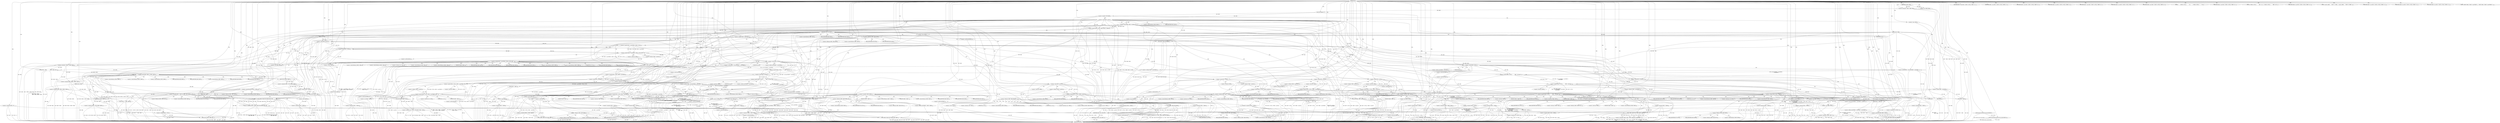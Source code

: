 digraph "FUN1" {  
"8" [label = <(METHOD,FUN1)<SUB>1</SUB>> ]
"684" [label = <(METHOD_RETURN,int)<SUB>1</SUB>> ]
"9" [label = <(PARAM,effect_handle_t VAR1)<SUB>1</SUB>> ]
"10" [label = <(PARAM,uint32_t VAR2)<SUB>1</SUB>> ]
"11" [label = <(PARAM,uint32_t VAR3)<SUB>1</SUB>> ]
"12" [label = <(PARAM,void *VAR4)<SUB>2</SUB>> ]
"13" [label = <(PARAM,VAR5 *VAR6)<SUB>2</SUB>> ]
"14" [label = <(PARAM,void *VAR7)<SUB>2</SUB>> ]
"17" [label = <(&lt;operator&gt;.assignment,* VAR9 = (VAR8 *)VAR1)<SUB>5</SUB>> ]
"24" [label = <(&lt;operator&gt;.assignment,VAR11 = 0)<SUB>7</SUB>> ]
"27" [label = <(pthread_mutex_lock,pthread_mutex_lock(&amp;VAR12))<SUB>9</SUB>> ]
"679" [label = <(pthread_mutex_unlock,pthread_mutex_unlock(&amp;VAR12))<SUB>195</SUB>> ]
"682" [label = <(RETURN,return VAR11;,return VAR11;)<SUB>197</SUB>> ]
"31" [label = <(&lt;operator&gt;.logicalNot,!FUN2(VAR9))<SUB>11</SUB>> ]
"41" [label = <(&lt;operator&gt;.logicalOr,VAR9 == NULL || VAR9-&gt;VAR15 == VAR16)<SUB>16</SUB>> ]
"57" [label = <(IDENTIFIER,VAR2,switch(VAR2))<SUB>21</SUB>> ]
"683" [label = <(IDENTIFIER,VAR11,return VAR11;)<SUB>197</SUB>> ]
"19" [label = <(&lt;operator&gt;.cast,(VAR8 *)VAR1)<SUB>5</SUB>> ]
"35" [label = <(&lt;operator&gt;.assignment,VAR11 = -VAR13)<SUB>12</SUB>> ]
"51" [label = <(&lt;operator&gt;.assignment,VAR11 = -VAR13)<SUB>17</SUB>> ]
"60" [label = <(IDENTIFIER,VAR17,{
 case VAR17:
 if (VAR7 == NULL || *VAR6 != si...)<SUB>22</SUB>> ]
"106" [label = <(IDENTIFIER,VAR21,{
 case VAR17:
 if (VAR7 == NULL || *VAR6 != si...)<SUB>32</SUB>> ]
"132" [label = <(&lt;operator&gt;.assignment,*(int *) VAR7 = FUN4(VAR9, (VAR22 *) VAR4))<SUB>38</SUB>> ]
"144" [label = <(IDENTIFIER,VAR23,{
 case VAR17:
 if (VAR7 == NULL || *VAR6 != si...)<SUB>40</SUB>> ]
"172" [label = <(FUN5,FUN5(VAR9, (VAR22 *)VAR7))<SUB>51</SUB>> ]
"179" [label = <(IDENTIFIER,VAR25,{
 case VAR17:
 if (VAR7 == NULL || *VAR6 != si...)<SUB>53</SUB>> ]
"196" [label = <(IDENTIFIER,VAR27,{
 case VAR17:
 if (VAR7 == NULL || *VAR6 != si...)<SUB>57</SUB>> ]
"225" [label = <(&lt;operator&gt;.assignment,VAR9-&gt;VAR15 = VAR29)<SUB>66</SUB>> ]
"244" [label = <(FUN8,FUN8(&quot;&quot;, VAR31))<SUB>69</SUB>> ]
"247" [label = <(&lt;operator&gt;.assignment,*(int *)VAR7 = 0)<SUB>70</SUB>> ]
"255" [label = <(IDENTIFIER,VAR32,{
 case VAR17:
 if (VAR7 == NULL || *VAR6 != si...)<SUB>72</SUB>> ]
"284" [label = <(&lt;operator&gt;.assignment,VAR9-&gt;VAR15 = VAR28)<SUB>81</SUB>> ]
"303" [label = <(FUN8,FUN8(&quot;&quot;, VAR31))<SUB>84</SUB>> ]
"306" [label = <(&lt;operator&gt;.assignment,*(int *)VAR7 = 0)<SUB>85</SUB>> ]
"314" [label = <(IDENTIFIER,VAR34,{
 case VAR17:
 if (VAR7 == NULL || *VAR6 != si...)<SUB>87</SUB>> ]
"315" [label = <(BLOCK,{

         if (VAR4 == NULL ||
             VA...,{

         if (VAR4 == NULL ||
             VA...)<SUB>87</SUB>> ]
"409" [label = <(IDENTIFIER,VAR41,{
 case VAR17:
 if (VAR7 == NULL || *VAR6 != si...)<SUB>117</SUB>> ]
"410" [label = <(BLOCK,{
 if (VAR4 == NULL ||
            VAR3 &lt; (int)...,{
 if (VAR4 == NULL ||
            VAR3 &lt; (int)...)<SUB>117</SUB>> ]
"485" [label = <(IDENTIFIER,VAR44,{
 case VAR17:
 if (VAR7 == NULL || *VAR6 != si...)<SUB>134</SUB>> ]
"486" [label = <(BLOCK,{
 uint32_t VAR45;
        FUN8(&quot;&quot;);
 if (VAR4 ...,{
 uint32_t VAR45;
        FUN8(&quot;&quot;);
 if (VAR4 ...)<SUB>134</SUB>> ]
"531" [label = <(IDENTIFIER,VAR47,{
 case VAR17:
 if (VAR7 == NULL || *VAR6 != si...)<SUB>146</SUB>> ]
"533" [label = <(IDENTIFIER,VAR48,{
 case VAR17:
 if (VAR7 == NULL || *VAR6 != si...)<SUB>147</SUB>> ]
"536" [label = <(IDENTIFIER,VAR49,{
 case VAR17:
 if (VAR7 == NULL || *VAR6 != si...)<SUB>150</SUB>> ]
"537" [label = <(BLOCK,{
 VAR50 *VAR51;

 if (VAR3 != sizeof(VAR52) ||...,{
 VAR50 *VAR51;

 if (VAR3 != sizeof(VAR52) ||...)<SUB>150</SUB>> ]
"32" [label = <(FUN2,FUN2(VAR9))<SUB>11</SUB>> ]
"42" [label = <(&lt;operator&gt;.equals,VAR9 == NULL)<SUB>16</SUB>> ]
"45" [label = <(&lt;operator&gt;.equals,VAR9-&gt;VAR15 == VAR16)<SUB>16</SUB>> ]
"62" [label = <(&lt;operator&gt;.logicalOr,VAR7 == NULL || *VAR6 != sizeof(int))<SUB>23</SUB>> ]
"108" [label = <(&lt;operator&gt;.logicalOr,VAR4 == NULL || VAR3 != sizeof(VAR22)
| VAR7 ...)<SUB>33</SUB>> ]
"146" [label = <(&lt;operator&gt;.logicalOr,VAR7 == NULL ||
 *VAR6 != sizeof(VAR22))<SUB>41</SUB>> ]
"162" [label = <(&lt;operator&gt;.logicalNot,!VAR9-&gt;VAR24)<SUB>46</SUB>> ]
"198" [label = <(&lt;operator&gt;.logicalOr,VAR7 == NULL || *VAR6 != sizeof(int))<SUB>58</SUB>> ]
"214" [label = <(&lt;operator&gt;.notEquals,VAR9-&gt;VAR15 != VAR28)<SUB>62</SUB>> ]
"257" [label = <(&lt;operator&gt;.logicalOr,VAR7 == NULL || *VAR6 != sizeof(int))<SUB>73</SUB>> ]
"273" [label = <(&lt;operator&gt;.notEquals,VAR9-&gt;VAR15 != VAR29)<SUB>77</SUB>> ]
"371" [label = <(&lt;operator&gt;.assignment,*VAR37 = (VAR35 *)VAR4)<SUB>111</SUB>> ]
"376" [label = <(memcpy,memcpy(VAR7, VAR4, sizeof(VAR35) + VAR37-&gt;VAR38))<SUB>112</SUB>> ]
"386" [label = <(&lt;operator&gt;.assignment,*VAR39 = (VAR35 *)VAR7)<SUB>113</SUB>> ]
"449" [label = <(&lt;operator&gt;.assignment,*(VAR42 *)VAR7 = 0)<SUB>127</SUB>> ]
"456" [label = <(&lt;operator&gt;.assignment,*VAR39 = (VAR35 *)VAR4)<SUB>128</SUB>> ]
"488" [label = <(FUN8,FUN8(&quot;&quot;))<SUB>136</SUB>> ]
"508" [label = <(&lt;operator&gt;.assignment,VAR45 = *(VAR5 *)VAR4)<SUB>142</SUB>> ]
"568" [label = <(&lt;operator&gt;.assignment,* VAR53 = (VAR52*)VAR4)<SUB>160</SUB>> ]
"573" [label = <(FUN8,FUN8(&quot;&quot;, VAR31,
              VAR53-&gt;VAR54, VAR...)<SUB>162</SUB>> ]
"582" [label = <(&lt;operator&gt;.assignment,*(int *)VAR7 = 0)<SUB>165</SUB>> ]
"588" [label = <(&lt;operator&gt;.assignment,VAR9-&gt;VAR24 = VAR53-&gt;VAR54)<SUB>167</SUB>> ]
"605" [label = <(&lt;operator&gt;.assignment,VAR51 = FUN13(VAR9-&gt;VAR56))<SUB>171</SUB>> ]
"619" [label = <(&lt;operator&gt;.assignment,VAR9-&gt;VAR56 = VAR53-&gt;VAR55)<SUB>175</SUB>> ]
"626" [label = <(&lt;operator&gt;.assignment,VAR51 = FUN13(VAR9-&gt;VAR56))<SUB>176</SUB>> ]
"643" [label = <(&lt;operator&gt;.logicalAnd,VAR2 &gt;= VAR57 &amp;&amp; VAR9-&gt;VAR19.VAR58)<SUB>184</SUB>> ]
"37" [label = <(&lt;operator&gt;.minus,-VAR13)<SUB>12</SUB>> ]
"53" [label = <(&lt;operator&gt;.minus,-VAR13)<SUB>17</SUB>> ]
"72" [label = <(&lt;operator&gt;.assignment,VAR11 = -VAR18)<SUB>24</SUB>> ]
"84" [label = <(&lt;operator&gt;.assignment,*(int *) VAR7 = VAR9-&gt;VAR19.FUN3(VAR9))<SUB>28</SUB>> ]
"127" [label = <(&lt;operator&gt;.assignment,VAR11 = -VAR18)<SUB>35</SUB>> ]
"137" [label = <(FUN4,FUN4(VAR9, (VAR22 *) VAR4))<SUB>38</SUB>> ]
"156" [label = <(&lt;operator&gt;.assignment,VAR11 = -VAR18)<SUB>43</SUB>> ]
"167" [label = <(&lt;operator&gt;.assignment,VAR11 = -VAR18)<SUB>47</SUB>> ]
"174" [label = <(&lt;operator&gt;.cast,(VAR22 *)VAR7)<SUB>51</SUB>> ]
"187" [label = <(FUN6,VAR9-&gt;VAR19.FUN6(VAR9))<SUB>55</SUB>> ]
"208" [label = <(&lt;operator&gt;.assignment,VAR11 = -VAR18)<SUB>59</SUB>> ]
"220" [label = <(&lt;operator&gt;.assignment,VAR11 = -VAR13)<SUB>63</SUB>> ]
"237" [label = <(FUN7,VAR9-&gt;VAR19.FUN7(VAR9))<SUB>68</SUB>> ]
"267" [label = <(&lt;operator&gt;.assignment,VAR11 = -VAR18)<SUB>74</SUB>> ]
"279" [label = <(&lt;operator&gt;.assignment,VAR11 = -VAR13)<SUB>78</SUB>> ]
"296" [label = <(FUN9,VAR9-&gt;VAR19.FUN9(VAR9))<SUB>83</SUB>> ]
"317" [label = <(&lt;operator&gt;.logicalOr,VAR4 == NULL ||
             VAR3 &lt; (int)(sizeo...)<SUB>89</SUB>> ]
"360" [label = <(&lt;operator&gt;.logicalNot,!VAR9-&gt;VAR24)<SUB>107</SUB>> ]
"412" [label = <(&lt;operator&gt;.logicalOr,VAR4 == NULL ||
            VAR3 &lt; (int)(sizeof...)<SUB>118</SUB>> ]
"491" [label = <(&lt;operator&gt;.logicalOr,VAR4 == NULL || VAR3 &lt; sizeof(VAR5))<SUB>137</SUB>> ]
"540" [label = <(&lt;operator&gt;.logicalOr,VAR3 != sizeof(VAR52) || VAR4 == NULL
| VAR7 ...)<SUB>153</SUB>> ]
"596" [label = <(&lt;operator&gt;.equals,VAR9-&gt;VAR56 == VAR53-&gt;VAR55)<SUB>168</SUB>> ]
"612" [label = <(&lt;operator&gt;.notEquals,VAR51 != NULL)<SUB>172</SUB>> ]
"633" [label = <(&lt;operator&gt;.notEquals,VAR51 != NULL)<SUB>177</SUB>> ]
"653" [label = <(&lt;operator&gt;.assignment,VAR11 = VAR9-&gt;VAR19.FUN16(VAR9, VAR2, VAR3,
   ...)<SUB>185</SUB>> ]
"63" [label = <(&lt;operator&gt;.equals,VAR7 == NULL)<SUB>23</SUB>> ]
"66" [label = <(&lt;operator&gt;.notEquals,*VAR6 != sizeof(int))<SUB>23</SUB>> ]
"98" [label = <(&lt;operator&gt;.assignment,*(int *) VAR7 = 0)<SUB>30</SUB>> ]
"109" [label = <(&lt;operator&gt;.logicalOr,VAR4 == NULL || VAR3 != sizeof(VAR22)
| VAR7 ...)<SUB>33</SUB>> ]
"121" [label = <(&lt;operator&gt;.notEquals,*VAR6 != sizeof(int))<SUB>34</SUB>> ]
"134" [label = <(&lt;operator&gt;.cast,(int *) VAR7)<SUB>38</SUB>> ]
"139" [label = <(&lt;operator&gt;.cast,(VAR22 *) VAR4)<SUB>38</SUB>> ]
"147" [label = <(&lt;operator&gt;.equals,VAR7 == NULL)<SUB>41</SUB>> ]
"150" [label = <(&lt;operator&gt;.notEquals,*VAR6 != sizeof(VAR22))<SUB>42</SUB>> ]
"199" [label = <(&lt;operator&gt;.equals,VAR7 == NULL)<SUB>58</SUB>> ]
"202" [label = <(&lt;operator&gt;.notEquals,*VAR6 != sizeof(int))<SUB>58</SUB>> ]
"249" [label = <(&lt;operator&gt;.cast,(int *)VAR7)<SUB>70</SUB>> ]
"258" [label = <(&lt;operator&gt;.equals,VAR7 == NULL)<SUB>73</SUB>> ]
"261" [label = <(&lt;operator&gt;.notEquals,*VAR6 != sizeof(int))<SUB>73</SUB>> ]
"308" [label = <(&lt;operator&gt;.cast,(int *)VAR7)<SUB>85</SUB>> ]
"349" [label = <(&lt;operator&gt;.assignment,VAR11 = -VAR18)<SUB>102</SUB>> ]
"353" [label = <(FUN8,FUN8(&quot;&quot;,
                   VAR3, *VAR6))<SUB>103</SUB>> ]
"365" [label = <(&lt;operator&gt;.assignment,VAR11 = -VAR18)<SUB>108</SUB>> ]
"373" [label = <(&lt;operator&gt;.cast,(VAR35 *)VAR4)<SUB>111</SUB>> ]
"379" [label = <(&lt;operator&gt;.addition,sizeof(VAR35) + VAR37-&gt;VAR38)<SUB>112</SUB>> ]
"388" [label = <(&lt;operator&gt;.cast,(VAR35 *)VAR7)<SUB>113</SUB>> ]
"398" [label = <(FUN10,VAR9-&gt;VAR19.FUN10(VAR9, VAR39, VAR6))<SUB>115</SUB>> ]
"439" [label = <(&lt;operator&gt;.assignment,VAR11 = -VAR18)<SUB>122</SUB>> ]
"443" [label = <(FUN8,FUN8(&quot;&quot;,
                  VAR3, *VAR6))<SUB>123</SUB>> ]
"458" [label = <(&lt;operator&gt;.cast,(VAR35 *)VAR4)<SUB>128</SUB>> ]
"468" [label = <(&lt;operator&gt;.assignment,*(VAR42 *)VAR7 = VAR9-&gt;VAR19.FUN11(VAR9, VAR39,...)<SUB>130</SUB>> ]
"500" [label = <(&lt;operator&gt;.assignment,VAR11 = -VAR18)<SUB>138</SUB>> ]
"504" [label = <(FUN8,FUN8(&quot;&quot;, VAR3))<SUB>139</SUB>> ]
"521" [label = <(FUN12,VAR9-&gt;VAR19.FUN12(VAR9, VAR45))<SUB>144</SUB>> ]
"559" [label = <(FUN8,FUN8(&quot;&quot;, VAR31))<SUB>155</SUB>> ]
"562" [label = <(&lt;operator&gt;.assignment,VAR11 = -VAR18)<SUB>156</SUB>> ]
"570" [label = <(&lt;operator&gt;.cast,(VAR52*)VAR4)<SUB>160</SUB>> ]
"607" [label = <(FUN13,FUN13(VAR9-&gt;VAR56))<SUB>171</SUB>> ]
"616" [label = <(FUN14,FUN14(VAR51, VAR9))<SUB>173</SUB>> ]
"628" [label = <(FUN13,FUN13(VAR9-&gt;VAR56))<SUB>176</SUB>> ]
"637" [label = <(FUN15,FUN15(VAR51, VAR9))<SUB>178</SUB>> ]
"644" [label = <(&lt;operator&gt;.greaterEqualsThan,VAR2 &gt;= VAR57)<SUB>184</SUB>> ]
"669" [label = <(FUN17,FUN17(&quot;&quot;, VAR31, VAR2))<SUB>188</SUB>> ]
"673" [label = <(&lt;operator&gt;.assignment,VAR11 = -VAR18)<SUB>189</SUB>> ]
"69" [label = <(&lt;operator&gt;.sizeOf,sizeof(int))<SUB>23</SUB>> ]
"74" [label = <(&lt;operator&gt;.minus,-VAR18)<SUB>24</SUB>> ]
"89" [label = <(FUN3,VAR9-&gt;VAR19.FUN3(VAR9))<SUB>28</SUB>> ]
"110" [label = <(&lt;operator&gt;.logicalOr,VAR4 == NULL || VAR3 != sizeof(VAR22))<SUB>33</SUB>> ]
"118" [label = <(&lt;operator&gt;.equals,VAR7 == NULL)<SUB>34</SUB>> ]
"124" [label = <(&lt;operator&gt;.sizeOf,sizeof(int))<SUB>34</SUB>> ]
"129" [label = <(&lt;operator&gt;.minus,-VAR18)<SUB>35</SUB>> ]
"153" [label = <(&lt;operator&gt;.sizeOf,sizeof(VAR22))<SUB>42</SUB>> ]
"158" [label = <(&lt;operator&gt;.minus,-VAR18)<SUB>43</SUB>> ]
"169" [label = <(&lt;operator&gt;.minus,-VAR18)<SUB>47</SUB>> ]
"205" [label = <(&lt;operator&gt;.sizeOf,sizeof(int))<SUB>58</SUB>> ]
"210" [label = <(&lt;operator&gt;.minus,-VAR18)<SUB>59</SUB>> ]
"222" [label = <(&lt;operator&gt;.minus,-VAR13)<SUB>63</SUB>> ]
"264" [label = <(&lt;operator&gt;.sizeOf,sizeof(int))<SUB>73</SUB>> ]
"269" [label = <(&lt;operator&gt;.minus,-VAR18)<SUB>74</SUB>> ]
"281" [label = <(&lt;operator&gt;.minus,-VAR13)<SUB>78</SUB>> ]
"318" [label = <(&lt;operator&gt;.logicalOr,VAR4 == NULL ||
             VAR3 &lt; (int)(sizeo...)<SUB>89</SUB>> ]
"335" [label = <(&lt;operator&gt;.lessThan,*VAR6 &lt; (int)(sizeof(VAR35) + sizeof(VAR5) +

 ...)<SUB>93</SUB>> ]
"380" [label = <(&lt;operator&gt;.sizeOf,sizeof(VAR35))<SUB>112</SUB>> ]
"413" [label = <(&lt;operator&gt;.logicalOr,VAR4 == NULL ||
            VAR3 &lt; (int)(sizeof...)<SUB>118</SUB>> ]
"433" [label = <(&lt;operator&gt;.notEquals,*VAR6 != sizeof(VAR42))<SUB>121</SUB>> ]
"451" [label = <(&lt;operator&gt;.cast,(VAR42 *)VAR7)<SUB>127</SUB>> ]
"492" [label = <(&lt;operator&gt;.equals,VAR4 == NULL)<SUB>137</SUB>> ]
"495" [label = <(&lt;operator&gt;.lessThan,VAR3 &lt; sizeof(VAR5))<SUB>137</SUB>> ]
"511" [label = <(&lt;operator&gt;.cast,(VAR5 *)VAR4)<SUB>142</SUB>> ]
"541" [label = <(&lt;operator&gt;.logicalOr,VAR3 != sizeof(VAR52) || VAR4 == NULL
| VAR7 ...)<SUB>153</SUB>> ]
"553" [label = <(&lt;operator&gt;.notEquals,*VAR6 != sizeof(int))<SUB>154</SUB>> ]
"584" [label = <(&lt;operator&gt;.cast,(int *)VAR7)<SUB>165</SUB>> ]
"655" [label = <(FUN16,VAR9-&gt;VAR19.FUN16(VAR9, VAR2, VAR3,
           ...)<SUB>185</SUB>> ]
"86" [label = <(&lt;operator&gt;.cast,(int *) VAR7)<SUB>28</SUB>> ]
"111" [label = <(&lt;operator&gt;.equals,VAR4 == NULL)<SUB>33</SUB>> ]
"114" [label = <(&lt;operator&gt;.notEquals,VAR3 != sizeof(VAR22))<SUB>33</SUB>> ]
"319" [label = <(&lt;operator&gt;.logicalOr,VAR4 == NULL ||
             VAR3 &lt; (int)(sizeo...)<SUB>89</SUB>> ]
"332" [label = <(&lt;operator&gt;.equals,VAR7 == NULL)<SUB>91</SUB>> ]
"338" [label = <(&lt;operator&gt;.cast,(int)(sizeof(VAR35) + sizeof(VAR5) +

         ...)<SUB>93</SUB>> ]
"351" [label = <(&lt;operator&gt;.minus,-VAR18)<SUB>102</SUB>> ]
"367" [label = <(&lt;operator&gt;.minus,-VAR18)<SUB>108</SUB>> ]
"414" [label = <(&lt;operator&gt;.logicalOr,VAR4 == NULL ||
            VAR3 &lt; (int)(sizeof...)<SUB>118</SUB>> ]
"430" [label = <(&lt;operator&gt;.equals,VAR7 == NULL)<SUB>121</SUB>> ]
"436" [label = <(&lt;operator&gt;.sizeOf,sizeof(VAR42))<SUB>121</SUB>> ]
"441" [label = <(&lt;operator&gt;.minus,-VAR18)<SUB>122</SUB>> ]
"473" [label = <(FUN11,VAR9-&gt;VAR19.FUN11(VAR9, VAR39,
 *VAR6))<SUB>130</SUB>> ]
"497" [label = <(&lt;operator&gt;.sizeOf,sizeof(VAR5))<SUB>137</SUB>> ]
"502" [label = <(&lt;operator&gt;.minus,-VAR18)<SUB>138</SUB>> ]
"542" [label = <(&lt;operator&gt;.logicalOr,VAR3 != sizeof(VAR52) || VAR4 == NULL)<SUB>153</SUB>> ]
"550" [label = <(&lt;operator&gt;.equals,VAR7 == NULL)<SUB>154</SUB>> ]
"556" [label = <(&lt;operator&gt;.sizeOf,sizeof(int))<SUB>154</SUB>> ]
"564" [label = <(&lt;operator&gt;.minus,-VAR18)<SUB>156</SUB>> ]
"675" [label = <(&lt;operator&gt;.minus,-VAR18)<SUB>189</SUB>> ]
"100" [label = <(&lt;operator&gt;.cast,(int *) VAR7)<SUB>30</SUB>> ]
"116" [label = <(&lt;operator&gt;.sizeOf,sizeof(VAR22))<SUB>33</SUB>> ]
"320" [label = <(&lt;operator&gt;.equals,VAR4 == NULL)<SUB>89</SUB>> ]
"323" [label = <(&lt;operator&gt;.lessThan,VAR3 &lt; (int)(sizeof(VAR35) + sizeof(VAR5)))<SUB>90</SUB>> ]
"340" [label = <(&lt;operator&gt;.addition,sizeof(VAR35) + sizeof(VAR5) +

               ...)<SUB>93</SUB>> ]
"415" [label = <(&lt;operator&gt;.equals,VAR4 == NULL)<SUB>118</SUB>> ]
"418" [label = <(&lt;operator&gt;.lessThan,VAR3 &lt; (int)(sizeof(VAR35) + sizeof(VAR5) +
 si...)<SUB>119</SUB>> ]
"470" [label = <(&lt;operator&gt;.cast,(VAR42 *)VAR7)<SUB>130</SUB>> ]
"543" [label = <(&lt;operator&gt;.notEquals,VAR3 != sizeof(VAR52))<SUB>153</SUB>> ]
"547" [label = <(&lt;operator&gt;.equals,VAR4 == NULL)<SUB>153</SUB>> ]
"325" [label = <(&lt;operator&gt;.cast,(int)(sizeof(VAR35) + sizeof(VAR5)))<SUB>90</SUB>> ]
"346" [label = <(&lt;operator&gt;.sizeOf,sizeof(VAR36))<SUB>95</SUB>> ]
"420" [label = <(&lt;operator&gt;.cast,(int)(sizeof(VAR35) + sizeof(VAR5) +
 sizeof(VA...)<SUB>119</SUB>> ]
"545" [label = <(&lt;operator&gt;.sizeOf,sizeof(VAR52))<SUB>153</SUB>> ]
"342" [label = <(&lt;operator&gt;.sizeOf,sizeof(VAR35))<SUB>93</SUB>> ]
"344" [label = <(&lt;operator&gt;.sizeOf,sizeof(VAR5))<SUB>93</SUB>> ]
"422" [label = <(&lt;operator&gt;.addition,sizeof(VAR35) + sizeof(VAR5) +
 sizeof(VAR36))<SUB>119</SUB>> ]
"328" [label = <(&lt;operator&gt;.sizeOf,sizeof(VAR35))<SUB>90</SUB>> ]
"330" [label = <(&lt;operator&gt;.sizeOf,sizeof(VAR5))<SUB>90</SUB>> ]
"428" [label = <(&lt;operator&gt;.sizeOf,sizeof(VAR36))<SUB>120</SUB>> ]
"424" [label = <(&lt;operator&gt;.sizeOf,sizeof(VAR35))<SUB>119</SUB>> ]
"426" [label = <(&lt;operator&gt;.sizeOf,sizeof(VAR5))<SUB>119</SUB>> ]
"46" [label = <(&lt;operator&gt;.indirectFieldAccess,VAR9-&gt;VAR15)<SUB>16</SUB>> ]
"78" [label = <(&lt;operator&gt;.fieldAccess,VAR9-&gt;VAR19.VAR20)<SUB>27</SUB>> ]
"133" [label = <(&lt;operator&gt;.indirection,*(int *) VAR7)<SUB>38</SUB>> ]
"181" [label = <(&lt;operator&gt;.fieldAccess,VAR9-&gt;VAR19.VAR26)<SUB>54</SUB>> ]
"226" [label = <(&lt;operator&gt;.indirectFieldAccess,VAR9-&gt;VAR15)<SUB>66</SUB>> ]
"231" [label = <(&lt;operator&gt;.fieldAccess,VAR9-&gt;VAR19.VAR30)<SUB>67</SUB>> ]
"248" [label = <(&lt;operator&gt;.indirection,*(int *)VAR7)<SUB>70</SUB>> ]
"285" [label = <(&lt;operator&gt;.indirectFieldAccess,VAR9-&gt;VAR15)<SUB>81</SUB>> ]
"290" [label = <(&lt;operator&gt;.fieldAccess,VAR9-&gt;VAR19.VAR33)<SUB>82</SUB>> ]
"307" [label = <(&lt;operator&gt;.indirection,*(int *)VAR7)<SUB>85</SUB>> ]
"48" [label = <(FIELD_IDENTIFIER,VAR15,VAR15)<SUB>16</SUB>> ]
"79" [label = <(&lt;operator&gt;.indirectFieldAccess,VAR9-&gt;VAR19)<SUB>27</SUB>> ]
"82" [label = <(FIELD_IDENTIFIER,VAR20,VAR20)<SUB>27</SUB>> ]
"163" [label = <(&lt;operator&gt;.indirectFieldAccess,VAR9-&gt;VAR24)<SUB>46</SUB>> ]
"175" [label = <(UNKNOWN,VAR22 *,VAR22 *)<SUB>51</SUB>> ]
"182" [label = <(&lt;operator&gt;.indirectFieldAccess,VAR9-&gt;VAR19)<SUB>54</SUB>> ]
"185" [label = <(FIELD_IDENTIFIER,VAR26,VAR26)<SUB>54</SUB>> ]
"215" [label = <(&lt;operator&gt;.indirectFieldAccess,VAR9-&gt;VAR15)<SUB>62</SUB>> ]
"228" [label = <(FIELD_IDENTIFIER,VAR15,VAR15)<SUB>66</SUB>> ]
"232" [label = <(&lt;operator&gt;.indirectFieldAccess,VAR9-&gt;VAR19)<SUB>67</SUB>> ]
"235" [label = <(FIELD_IDENTIFIER,VAR30,VAR30)<SUB>67</SUB>> ]
"274" [label = <(&lt;operator&gt;.indirectFieldAccess,VAR9-&gt;VAR15)<SUB>77</SUB>> ]
"287" [label = <(FIELD_IDENTIFIER,VAR15,VAR15)<SUB>81</SUB>> ]
"291" [label = <(&lt;operator&gt;.indirectFieldAccess,VAR9-&gt;VAR19)<SUB>82</SUB>> ]
"294" [label = <(FIELD_IDENTIFIER,VAR33,VAR33)<SUB>82</SUB>> ]
"392" [label = <(&lt;operator&gt;.fieldAccess,VAR9-&gt;VAR19.VAR40)<SUB>114</SUB>> ]
"450" [label = <(&lt;operator&gt;.indirection,*(VAR42 *)VAR7)<SUB>127</SUB>> ]
"462" [label = <(&lt;operator&gt;.fieldAccess,VAR9-&gt;VAR19.VAR43)<SUB>129</SUB>> ]
"510" [label = <(&lt;operator&gt;.indirection,*(VAR5 *)VAR4)<SUB>142</SUB>> ]
"515" [label = <(&lt;operator&gt;.fieldAccess,VAR9-&gt;VAR19.VAR46)<SUB>143</SUB>> ]
"576" [label = <(&lt;operator&gt;.indirectFieldAccess,VAR53-&gt;VAR54)<SUB>163</SUB>> ]
"579" [label = <(&lt;operator&gt;.indirectFieldAccess,VAR53-&gt;VAR55)<SUB>163</SUB>> ]
"583" [label = <(&lt;operator&gt;.indirection,*(int *)VAR7)<SUB>165</SUB>> ]
"589" [label = <(&lt;operator&gt;.indirectFieldAccess,VAR9-&gt;VAR24)<SUB>167</SUB>> ]
"592" [label = <(&lt;operator&gt;.indirectFieldAccess,VAR53-&gt;VAR54)<SUB>167</SUB>> ]
"620" [label = <(&lt;operator&gt;.indirectFieldAccess,VAR9-&gt;VAR56)<SUB>175</SUB>> ]
"623" [label = <(&lt;operator&gt;.indirectFieldAccess,VAR53-&gt;VAR55)<SUB>175</SUB>> ]
"647" [label = <(&lt;operator&gt;.fieldAccess,VAR9-&gt;VAR19.VAR58)<SUB>184</SUB>> ]
"67" [label = <(&lt;operator&gt;.indirection,*VAR6)<SUB>23</SUB>> ]
"81" [label = <(FIELD_IDENTIFIER,VAR19,VAR19)<SUB>27</SUB>> ]
"85" [label = <(&lt;operator&gt;.indirection,*(int *) VAR7)<SUB>28</SUB>> ]
"122" [label = <(&lt;operator&gt;.indirection,*VAR6)<SUB>34</SUB>> ]
"135" [label = <(UNKNOWN,int *,int *)<SUB>38</SUB>> ]
"140" [label = <(UNKNOWN,VAR22 *,VAR22 *)<SUB>38</SUB>> ]
"151" [label = <(&lt;operator&gt;.indirection,*VAR6)<SUB>42</SUB>> ]
"165" [label = <(FIELD_IDENTIFIER,VAR24,VAR24)<SUB>46</SUB>> ]
"184" [label = <(FIELD_IDENTIFIER,VAR19,VAR19)<SUB>54</SUB>> ]
"188" [label = <(&lt;operator&gt;.fieldAccess,VAR9-&gt;VAR19.FUN6)<SUB>55</SUB>> ]
"203" [label = <(&lt;operator&gt;.indirection,*VAR6)<SUB>58</SUB>> ]
"217" [label = <(FIELD_IDENTIFIER,VAR15,VAR15)<SUB>62</SUB>> ]
"234" [label = <(FIELD_IDENTIFIER,VAR19,VAR19)<SUB>67</SUB>> ]
"238" [label = <(&lt;operator&gt;.fieldAccess,VAR9-&gt;VAR19.FUN7)<SUB>68</SUB>> ]
"250" [label = <(UNKNOWN,int *,int *)<SUB>70</SUB>> ]
"262" [label = <(&lt;operator&gt;.indirection,*VAR6)<SUB>73</SUB>> ]
"276" [label = <(FIELD_IDENTIFIER,VAR15,VAR15)<SUB>77</SUB>> ]
"293" [label = <(FIELD_IDENTIFIER,VAR19,VAR19)<SUB>82</SUB>> ]
"297" [label = <(&lt;operator&gt;.fieldAccess,VAR9-&gt;VAR19.FUN9)<SUB>83</SUB>> ]
"309" [label = <(UNKNOWN,int *,int *)<SUB>85</SUB>> ]
"361" [label = <(&lt;operator&gt;.indirectFieldAccess,VAR9-&gt;VAR24)<SUB>107</SUB>> ]
"374" [label = <(UNKNOWN,VAR35 *,VAR35 *)<SUB>111</SUB>> ]
"382" [label = <(&lt;operator&gt;.indirectFieldAccess,VAR37-&gt;VAR38)<SUB>112</SUB>> ]
"389" [label = <(UNKNOWN,VAR35 *,VAR35 *)<SUB>113</SUB>> ]
"393" [label = <(&lt;operator&gt;.indirectFieldAccess,VAR9-&gt;VAR19)<SUB>114</SUB>> ]
"396" [label = <(FIELD_IDENTIFIER,VAR40,VAR40)<SUB>114</SUB>> ]
"459" [label = <(UNKNOWN,VAR35 *,VAR35 *)<SUB>128</SUB>> ]
"463" [label = <(&lt;operator&gt;.indirectFieldAccess,VAR9-&gt;VAR19)<SUB>129</SUB>> ]
"466" [label = <(FIELD_IDENTIFIER,VAR43,VAR43)<SUB>129</SUB>> ]
"516" [label = <(&lt;operator&gt;.indirectFieldAccess,VAR9-&gt;VAR19)<SUB>143</SUB>> ]
"519" [label = <(FIELD_IDENTIFIER,VAR46,VAR46)<SUB>143</SUB>> ]
"571" [label = <(UNKNOWN,VAR52*,VAR52*)<SUB>160</SUB>> ]
"578" [label = <(FIELD_IDENTIFIER,VAR54,VAR54)<SUB>163</SUB>> ]
"581" [label = <(FIELD_IDENTIFIER,VAR55,VAR55)<SUB>163</SUB>> ]
"591" [label = <(FIELD_IDENTIFIER,VAR24,VAR24)<SUB>167</SUB>> ]
"594" [label = <(FIELD_IDENTIFIER,VAR54,VAR54)<SUB>167</SUB>> ]
"597" [label = <(&lt;operator&gt;.indirectFieldAccess,VAR9-&gt;VAR56)<SUB>168</SUB>> ]
"600" [label = <(&lt;operator&gt;.indirectFieldAccess,VAR53-&gt;VAR55)<SUB>168</SUB>> ]
"608" [label = <(&lt;operator&gt;.indirectFieldAccess,VAR9-&gt;VAR56)<SUB>171</SUB>> ]
"622" [label = <(FIELD_IDENTIFIER,VAR56,VAR56)<SUB>175</SUB>> ]
"625" [label = <(FIELD_IDENTIFIER,VAR55,VAR55)<SUB>175</SUB>> ]
"629" [label = <(&lt;operator&gt;.indirectFieldAccess,VAR9-&gt;VAR56)<SUB>176</SUB>> ]
"648" [label = <(&lt;operator&gt;.indirectFieldAccess,VAR9-&gt;VAR19)<SUB>184</SUB>> ]
"651" [label = <(FIELD_IDENTIFIER,VAR58,VAR58)<SUB>184</SUB>> ]
"90" [label = <(&lt;operator&gt;.fieldAccess,VAR9-&gt;VAR19.FUN3)<SUB>28</SUB>> ]
"99" [label = <(&lt;operator&gt;.indirection,*(int *) VAR7)<SUB>30</SUB>> ]
"189" [label = <(&lt;operator&gt;.indirectFieldAccess,VAR9-&gt;VAR19)<SUB>55</SUB>> ]
"192" [label = <(FIELD_IDENTIFIER,FUN6,FUN6)<SUB>55</SUB>> ]
"239" [label = <(&lt;operator&gt;.indirectFieldAccess,VAR9-&gt;VAR19)<SUB>68</SUB>> ]
"242" [label = <(FIELD_IDENTIFIER,FUN7,FUN7)<SUB>68</SUB>> ]
"298" [label = <(&lt;operator&gt;.indirectFieldAccess,VAR9-&gt;VAR19)<SUB>83</SUB>> ]
"301" [label = <(FIELD_IDENTIFIER,FUN9,FUN9)<SUB>83</SUB>> ]
"336" [label = <(&lt;operator&gt;.indirection,*VAR6)<SUB>93</SUB>> ]
"356" [label = <(&lt;operator&gt;.indirection,*VAR6)<SUB>104</SUB>> ]
"363" [label = <(FIELD_IDENTIFIER,VAR24,VAR24)<SUB>107</SUB>> ]
"384" [label = <(FIELD_IDENTIFIER,VAR38,VAR38)<SUB>112</SUB>> ]
"395" [label = <(FIELD_IDENTIFIER,VAR19,VAR19)<SUB>114</SUB>> ]
"399" [label = <(&lt;operator&gt;.fieldAccess,VAR9-&gt;VAR19.FUN10)<SUB>115</SUB>> ]
"434" [label = <(&lt;operator&gt;.indirection,*VAR6)<SUB>121</SUB>> ]
"446" [label = <(&lt;operator&gt;.indirection,*VAR6)<SUB>124</SUB>> ]
"452" [label = <(UNKNOWN,VAR42 *,VAR42 *)<SUB>127</SUB>> ]
"465" [label = <(FIELD_IDENTIFIER,VAR19,VAR19)<SUB>129</SUB>> ]
"469" [label = <(&lt;operator&gt;.indirection,*(VAR42 *)VAR7)<SUB>130</SUB>> ]
"512" [label = <(UNKNOWN,VAR5 *,VAR5 *)<SUB>142</SUB>> ]
"518" [label = <(FIELD_IDENTIFIER,VAR19,VAR19)<SUB>143</SUB>> ]
"522" [label = <(&lt;operator&gt;.fieldAccess,VAR9-&gt;VAR19.FUN12)<SUB>144</SUB>> ]
"554" [label = <(&lt;operator&gt;.indirection,*VAR6)<SUB>154</SUB>> ]
"585" [label = <(UNKNOWN,int *,int *)<SUB>165</SUB>> ]
"599" [label = <(FIELD_IDENTIFIER,VAR56,VAR56)<SUB>168</SUB>> ]
"602" [label = <(FIELD_IDENTIFIER,VAR55,VAR55)<SUB>168</SUB>> ]
"610" [label = <(FIELD_IDENTIFIER,VAR56,VAR56)<SUB>171</SUB>> ]
"631" [label = <(FIELD_IDENTIFIER,VAR56,VAR56)<SUB>176</SUB>> ]
"650" [label = <(FIELD_IDENTIFIER,VAR19,VAR19)<SUB>184</SUB>> ]
"656" [label = <(&lt;operator&gt;.fieldAccess,VAR9-&gt;VAR19.FUN16)<SUB>185</SUB>> ]
"87" [label = <(UNKNOWN,int *,int *)<SUB>28</SUB>> ]
"91" [label = <(&lt;operator&gt;.indirectFieldAccess,VAR9-&gt;VAR19)<SUB>28</SUB>> ]
"94" [label = <(FIELD_IDENTIFIER,FUN3,FUN3)<SUB>28</SUB>> ]
"191" [label = <(FIELD_IDENTIFIER,VAR19,VAR19)<SUB>55</SUB>> ]
"241" [label = <(FIELD_IDENTIFIER,VAR19,VAR19)<SUB>68</SUB>> ]
"300" [label = <(FIELD_IDENTIFIER,VAR19,VAR19)<SUB>83</SUB>> ]
"339" [label = <(UNKNOWN,int,int)<SUB>93</SUB>> ]
"400" [label = <(&lt;operator&gt;.indirectFieldAccess,VAR9-&gt;VAR19)<SUB>115</SUB>> ]
"403" [label = <(FIELD_IDENTIFIER,FUN10,FUN10)<SUB>115</SUB>> ]
"474" [label = <(&lt;operator&gt;.fieldAccess,VAR9-&gt;VAR19.FUN11)<SUB>130</SUB>> ]
"481" [label = <(&lt;operator&gt;.indirection,*VAR6)<SUB>131</SUB>> ]
"523" [label = <(&lt;operator&gt;.indirectFieldAccess,VAR9-&gt;VAR19)<SUB>144</SUB>> ]
"526" [label = <(FIELD_IDENTIFIER,FUN12,FUN12)<SUB>144</SUB>> ]
"657" [label = <(&lt;operator&gt;.indirectFieldAccess,VAR9-&gt;VAR19)<SUB>185</SUB>> ]
"660" [label = <(FIELD_IDENTIFIER,FUN16,FUN16)<SUB>185</SUB>> ]
"93" [label = <(FIELD_IDENTIFIER,VAR19,VAR19)<SUB>28</SUB>> ]
"101" [label = <(UNKNOWN,int *,int *)<SUB>30</SUB>> ]
"341" [label = <(&lt;operator&gt;.addition,sizeof(VAR35) + sizeof(VAR5))<SUB>93</SUB>> ]
"402" [label = <(FIELD_IDENTIFIER,VAR19,VAR19)<SUB>115</SUB>> ]
"471" [label = <(UNKNOWN,VAR42 *,VAR42 *)<SUB>130</SUB>> ]
"475" [label = <(&lt;operator&gt;.indirectFieldAccess,VAR9-&gt;VAR19)<SUB>130</SUB>> ]
"478" [label = <(FIELD_IDENTIFIER,FUN11,FUN11)<SUB>130</SUB>> ]
"525" [label = <(FIELD_IDENTIFIER,VAR19,VAR19)<SUB>144</SUB>> ]
"659" [label = <(FIELD_IDENTIFIER,VAR19,VAR19)<SUB>185</SUB>> ]
"326" [label = <(UNKNOWN,int,int)<SUB>90</SUB>> ]
"327" [label = <(&lt;operator&gt;.addition,sizeof(VAR35) + sizeof(VAR5))<SUB>90</SUB>> ]
"421" [label = <(UNKNOWN,int,int)<SUB>119</SUB>> ]
"477" [label = <(FIELD_IDENTIFIER,VAR19,VAR19)<SUB>130</SUB>> ]
"423" [label = <(&lt;operator&gt;.addition,sizeof(VAR35) + sizeof(VAR5))<SUB>119</SUB>> ]
  "682" -> "684"  [ label = "DDG: &lt;RET&gt;"] 
  "10" -> "684"  [ label = "DDG: VAR2"] 
  "11" -> "684"  [ label = "DDG: VAR3"] 
  "12" -> "684"  [ label = "DDG: VAR4"] 
  "13" -> "684"  [ label = "DDG: VAR6"] 
  "14" -> "684"  [ label = "DDG: VAR7"] 
  "19" -> "684"  [ label = "DDG: VAR1"] 
  "17" -> "684"  [ label = "DDG: (VAR8 *)VAR1"] 
  "17" -> "684"  [ label = "DDG: * VAR9 = (VAR8 *)VAR1"] 
  "24" -> "684"  [ label = "DDG: VAR11"] 
  "24" -> "684"  [ label = "DDG: VAR11 = 0"] 
  "27" -> "684"  [ label = "DDG: pthread_mutex_lock(&amp;VAR12)"] 
  "32" -> "684"  [ label = "DDG: VAR9"] 
  "31" -> "684"  [ label = "DDG: FUN2(VAR9)"] 
  "31" -> "684"  [ label = "DDG: !FUN2(VAR9)"] 
  "42" -> "684"  [ label = "DDG: VAR9"] 
  "42" -> "684"  [ label = "DDG: NULL"] 
  "41" -> "684"  [ label = "DDG: VAR9 == NULL"] 
  "45" -> "684"  [ label = "DDG: VAR9-&gt;VAR15"] 
  "41" -> "684"  [ label = "DDG: VAR9-&gt;VAR15 == VAR16"] 
  "41" -> "684"  [ label = "DDG: VAR9 == NULL || VAR9-&gt;VAR15 == VAR16"] 
  "643" -> "684"  [ label = "DDG: VAR2 &gt;= VAR57"] 
  "643" -> "684"  [ label = "DDG: VAR9-&gt;VAR19.VAR58"] 
  "643" -> "684"  [ label = "DDG: VAR2 &gt;= VAR57 &amp;&amp; VAR9-&gt;VAR19.VAR58"] 
  "669" -> "684"  [ label = "DDG: VAR31"] 
  "669" -> "684"  [ label = "DDG: VAR2"] 
  "669" -> "684"  [ label = "DDG: FUN17(&quot;&quot;, VAR31, VAR2)"] 
  "673" -> "684"  [ label = "DDG: VAR11"] 
  "675" -> "684"  [ label = "DDG: VAR18"] 
  "673" -> "684"  [ label = "DDG: -VAR18"] 
  "673" -> "684"  [ label = "DDG: VAR11 = -VAR18"] 
  "653" -> "684"  [ label = "DDG: VAR11"] 
  "655" -> "684"  [ label = "DDG: VAR9-&gt;VAR19.FUN16"] 
  "655" -> "684"  [ label = "DDG: VAR9"] 
  "655" -> "684"  [ label = "DDG: VAR2"] 
  "655" -> "684"  [ label = "DDG: VAR3"] 
  "655" -> "684"  [ label = "DDG: VAR4"] 
  "655" -> "684"  [ label = "DDG: VAR6"] 
  "655" -> "684"  [ label = "DDG: VAR7"] 
  "653" -> "684"  [ label = "DDG: VAR9-&gt;VAR19.FUN16(VAR9, VAR2, VAR3,
                                          VAR4, VAR6, VAR7)"] 
  "653" -> "684"  [ label = "DDG: VAR11 = VAR9-&gt;VAR19.FUN16(VAR9, VAR2, VAR3,
                                          VAR4, VAR6, VAR7)"] 
  "543" -> "684"  [ label = "DDG: VAR3"] 
  "542" -> "684"  [ label = "DDG: VAR3 != sizeof(VAR52)"] 
  "547" -> "684"  [ label = "DDG: VAR4"] 
  "547" -> "684"  [ label = "DDG: NULL"] 
  "542" -> "684"  [ label = "DDG: VAR4 == NULL"] 
  "541" -> "684"  [ label = "DDG: VAR3 != sizeof(VAR52) || VAR4 == NULL"] 
  "550" -> "684"  [ label = "DDG: VAR7"] 
  "550" -> "684"  [ label = "DDG: NULL"] 
  "541" -> "684"  [ label = "DDG: VAR7 == NULL"] 
  "540" -> "684"  [ label = "DDG: VAR3 != sizeof(VAR52) || VAR4 == NULL
 || VAR7 == NULL"] 
  "553" -> "684"  [ label = "DDG: *VAR6"] 
  "556" -> "684"  [ label = "DDG: int"] 
  "540" -> "684"  [ label = "DDG: *VAR6 != sizeof(int)"] 
  "540" -> "684"  [ label = "DDG: VAR3 != sizeof(VAR52) || VAR4 == NULL
 || VAR7 == NULL || *VAR6 != sizeof(int)"] 
  "568" -> "684"  [ label = "DDG: VAR53"] 
  "570" -> "684"  [ label = "DDG: VAR4"] 
  "568" -> "684"  [ label = "DDG: (VAR52*)VAR4"] 
  "568" -> "684"  [ label = "DDG: * VAR53 = (VAR52*)VAR4"] 
  "573" -> "684"  [ label = "DDG: VAR31"] 
  "573" -> "684"  [ label = "DDG: FUN8(&quot;&quot;, VAR31,
              VAR53-&gt;VAR54, VAR53-&gt;VAR55)"] 
  "584" -> "684"  [ label = "DDG: VAR7"] 
  "582" -> "684"  [ label = "DDG: *(int *)VAR7"] 
  "582" -> "684"  [ label = "DDG: *(int *)VAR7 = 0"] 
  "588" -> "684"  [ label = "DDG: VAR9-&gt;VAR24"] 
  "588" -> "684"  [ label = "DDG: VAR53-&gt;VAR54"] 
  "588" -> "684"  [ label = "DDG: VAR9-&gt;VAR24 = VAR53-&gt;VAR54"] 
  "596" -> "684"  [ label = "DDG: VAR9-&gt;VAR56"] 
  "596" -> "684"  [ label = "DDG: VAR53-&gt;VAR55"] 
  "596" -> "684"  [ label = "DDG: VAR9-&gt;VAR56 == VAR53-&gt;VAR55"] 
  "616" -> "684"  [ label = "DDG: VAR9"] 
  "616" -> "684"  [ label = "DDG: FUN14(VAR51, VAR9)"] 
  "619" -> "684"  [ label = "DDG: VAR53-&gt;VAR55"] 
  "619" -> "684"  [ label = "DDG: VAR9-&gt;VAR56 = VAR53-&gt;VAR55"] 
  "628" -> "684"  [ label = "DDG: VAR9-&gt;VAR56"] 
  "626" -> "684"  [ label = "DDG: FUN13(VAR9-&gt;VAR56)"] 
  "626" -> "684"  [ label = "DDG: VAR51 = FUN13(VAR9-&gt;VAR56)"] 
  "633" -> "684"  [ label = "DDG: VAR51"] 
  "633" -> "684"  [ label = "DDG: NULL"] 
  "633" -> "684"  [ label = "DDG: VAR51 != NULL"] 
  "637" -> "684"  [ label = "DDG: VAR51"] 
  "637" -> "684"  [ label = "DDG: VAR9"] 
  "637" -> "684"  [ label = "DDG: FUN15(VAR51, VAR9)"] 
  "559" -> "684"  [ label = "DDG: VAR31"] 
  "559" -> "684"  [ label = "DDG: FUN8(&quot;&quot;, VAR31)"] 
  "562" -> "684"  [ label = "DDG: VAR11"] 
  "564" -> "684"  [ label = "DDG: VAR18"] 
  "562" -> "684"  [ label = "DDG: -VAR18"] 
  "562" -> "684"  [ label = "DDG: VAR11 = -VAR18"] 
  "488" -> "684"  [ label = "DDG: FUN8(&quot;&quot;)"] 
  "492" -> "684"  [ label = "DDG: VAR4"] 
  "492" -> "684"  [ label = "DDG: NULL"] 
  "491" -> "684"  [ label = "DDG: VAR4 == NULL"] 
  "495" -> "684"  [ label = "DDG: VAR3"] 
  "497" -> "684"  [ label = "DDG: VAR5"] 
  "491" -> "684"  [ label = "DDG: VAR3 &lt; sizeof(VAR5)"] 
  "491" -> "684"  [ label = "DDG: VAR4 == NULL || VAR3 &lt; sizeof(VAR5)"] 
  "508" -> "684"  [ label = "DDG: VAR45"] 
  "511" -> "684"  [ label = "DDG: VAR4"] 
  "508" -> "684"  [ label = "DDG: *(VAR5 *)VAR4"] 
  "508" -> "684"  [ label = "DDG: VAR45 = *(VAR5 *)VAR4"] 
  "521" -> "684"  [ label = "DDG: VAR9-&gt;VAR19.FUN12"] 
  "521" -> "684"  [ label = "DDG: VAR9"] 
  "521" -> "684"  [ label = "DDG: VAR45"] 
  "521" -> "684"  [ label = "DDG: VAR9-&gt;VAR19.FUN12(VAR9, VAR45)"] 
  "500" -> "684"  [ label = "DDG: VAR11"] 
  "502" -> "684"  [ label = "DDG: VAR18"] 
  "500" -> "684"  [ label = "DDG: -VAR18"] 
  "500" -> "684"  [ label = "DDG: VAR11 = -VAR18"] 
  "504" -> "684"  [ label = "DDG: VAR3"] 
  "504" -> "684"  [ label = "DDG: FUN8(&quot;&quot;, VAR3)"] 
  "415" -> "684"  [ label = "DDG: VAR4"] 
  "415" -> "684"  [ label = "DDG: NULL"] 
  "414" -> "684"  [ label = "DDG: VAR4 == NULL"] 
  "418" -> "684"  [ label = "DDG: VAR3"] 
  "424" -> "684"  [ label = "DDG: VAR35"] 
  "426" -> "684"  [ label = "DDG: VAR5"] 
  "422" -> "684"  [ label = "DDG: sizeof(VAR35) + sizeof(VAR5)"] 
  "428" -> "684"  [ label = "DDG: VAR36"] 
  "420" -> "684"  [ label = "DDG: sizeof(VAR35) + sizeof(VAR5) +
 sizeof(VAR36)"] 
  "418" -> "684"  [ label = "DDG: (int)(sizeof(VAR35) + sizeof(VAR5) +
 sizeof(VAR36))"] 
  "414" -> "684"  [ label = "DDG: VAR3 &lt; (int)(sizeof(VAR35) + sizeof(VAR5) +
 sizeof(VAR36))"] 
  "413" -> "684"  [ label = "DDG: VAR4 == NULL ||
            VAR3 &lt; (int)(sizeof(VAR35) + sizeof(VAR5) +
 sizeof(VAR36))"] 
  "430" -> "684"  [ label = "DDG: VAR7"] 
  "430" -> "684"  [ label = "DDG: NULL"] 
  "413" -> "684"  [ label = "DDG: VAR7 == NULL"] 
  "412" -> "684"  [ label = "DDG: VAR4 == NULL ||
            VAR3 &lt; (int)(sizeof(VAR35) + sizeof(VAR5) +
 sizeof(VAR36)) ||
            VAR7 == NULL"] 
  "433" -> "684"  [ label = "DDG: *VAR6"] 
  "412" -> "684"  [ label = "DDG: *VAR6 != sizeof(VAR42)"] 
  "412" -> "684"  [ label = "DDG: VAR4 == NULL ||
            VAR3 &lt; (int)(sizeof(VAR35) + sizeof(VAR5) +
 sizeof(VAR36)) ||
            VAR7 == NULL || *VAR6 != sizeof(VAR42)"] 
  "451" -> "684"  [ label = "DDG: VAR7"] 
  "449" -> "684"  [ label = "DDG: *(VAR42 *)VAR7"] 
  "449" -> "684"  [ label = "DDG: *(VAR42 *)VAR7 = 0"] 
  "456" -> "684"  [ label = "DDG: VAR39"] 
  "458" -> "684"  [ label = "DDG: VAR4"] 
  "456" -> "684"  [ label = "DDG: (VAR35 *)VAR4"] 
  "456" -> "684"  [ label = "DDG: *VAR39 = (VAR35 *)VAR4"] 
  "470" -> "684"  [ label = "DDG: VAR7"] 
  "468" -> "684"  [ label = "DDG: *(VAR42 *)VAR7"] 
  "473" -> "684"  [ label = "DDG: VAR9-&gt;VAR19.FUN11"] 
  "473" -> "684"  [ label = "DDG: VAR9"] 
  "473" -> "684"  [ label = "DDG: VAR39"] 
  "473" -> "684"  [ label = "DDG: *VAR6"] 
  "468" -> "684"  [ label = "DDG: VAR9-&gt;VAR19.FUN11(VAR9, VAR39,
 *VAR6)"] 
  "468" -> "684"  [ label = "DDG: *(VAR42 *)VAR7 = VAR9-&gt;VAR19.FUN11(VAR9, VAR39,
 *VAR6)"] 
  "439" -> "684"  [ label = "DDG: VAR11"] 
  "441" -> "684"  [ label = "DDG: VAR18"] 
  "439" -> "684"  [ label = "DDG: -VAR18"] 
  "439" -> "684"  [ label = "DDG: VAR11 = -VAR18"] 
  "443" -> "684"  [ label = "DDG: VAR3"] 
  "443" -> "684"  [ label = "DDG: *VAR6"] 
  "443" -> "684"  [ label = "DDG: FUN8(&quot;&quot;,
                  VAR3, *VAR6)"] 
  "320" -> "684"  [ label = "DDG: VAR4"] 
  "320" -> "684"  [ label = "DDG: NULL"] 
  "319" -> "684"  [ label = "DDG: VAR4 == NULL"] 
  "323" -> "684"  [ label = "DDG: VAR3"] 
  "328" -> "684"  [ label = "DDG: VAR35"] 
  "330" -> "684"  [ label = "DDG: VAR5"] 
  "325" -> "684"  [ label = "DDG: sizeof(VAR35) + sizeof(VAR5)"] 
  "323" -> "684"  [ label = "DDG: (int)(sizeof(VAR35) + sizeof(VAR5))"] 
  "319" -> "684"  [ label = "DDG: VAR3 &lt; (int)(sizeof(VAR35) + sizeof(VAR5))"] 
  "318" -> "684"  [ label = "DDG: VAR4 == NULL ||
             VAR3 &lt; (int)(sizeof(VAR35) + sizeof(VAR5))"] 
  "332" -> "684"  [ label = "DDG: VAR7"] 
  "332" -> "684"  [ label = "DDG: NULL"] 
  "318" -> "684"  [ label = "DDG: VAR7 == NULL"] 
  "317" -> "684"  [ label = "DDG: VAR4 == NULL ||
             VAR3 &lt; (int)(sizeof(VAR35) + sizeof(VAR5)) ||
             VAR7 == NULL"] 
  "335" -> "684"  [ label = "DDG: *VAR6"] 
  "342" -> "684"  [ label = "DDG: VAR35"] 
  "344" -> "684"  [ label = "DDG: VAR5"] 
  "340" -> "684"  [ label = "DDG: sizeof(VAR35) + sizeof(VAR5)"] 
  "346" -> "684"  [ label = "DDG: VAR36"] 
  "338" -> "684"  [ label = "DDG: sizeof(VAR35) + sizeof(VAR5) +

                               sizeof(VAR36)"] 
  "335" -> "684"  [ label = "DDG: (int)(sizeof(VAR35) + sizeof(VAR5) +

                               sizeof(VAR36))"] 
  "317" -> "684"  [ label = "DDG: *VAR6 &lt; (int)(sizeof(VAR35) + sizeof(VAR5) +

                               sizeof(VAR36))"] 
  "317" -> "684"  [ label = "DDG: VAR4 == NULL ||
             VAR3 &lt; (int)(sizeof(VAR35) + sizeof(VAR5)) ||
             VAR7 == NULL ||

            *VAR6 &lt; (int)(sizeof(VAR35) + sizeof(VAR5) +

                               sizeof(VAR36))"] 
  "360" -> "684"  [ label = "DDG: VAR9-&gt;VAR24"] 
  "360" -> "684"  [ label = "DDG: !VAR9-&gt;VAR24"] 
  "371" -> "684"  [ label = "DDG: VAR37"] 
  "371" -> "684"  [ label = "DDG: (VAR35 *)VAR4"] 
  "371" -> "684"  [ label = "DDG: *VAR37 = (VAR35 *)VAR4"] 
  "376" -> "684"  [ label = "DDG: VAR4"] 
  "380" -> "684"  [ label = "DDG: VAR35"] 
  "379" -> "684"  [ label = "DDG: VAR37-&gt;VAR38"] 
  "376" -> "684"  [ label = "DDG: sizeof(VAR35) + VAR37-&gt;VAR38"] 
  "376" -> "684"  [ label = "DDG: memcpy(VAR7, VAR4, sizeof(VAR35) + VAR37-&gt;VAR38)"] 
  "386" -> "684"  [ label = "DDG: VAR39"] 
  "388" -> "684"  [ label = "DDG: VAR7"] 
  "386" -> "684"  [ label = "DDG: (VAR35 *)VAR7"] 
  "386" -> "684"  [ label = "DDG: *VAR39 = (VAR35 *)VAR7"] 
  "398" -> "684"  [ label = "DDG: VAR9-&gt;VAR19.FUN10"] 
  "398" -> "684"  [ label = "DDG: VAR9"] 
  "398" -> "684"  [ label = "DDG: VAR39"] 
  "398" -> "684"  [ label = "DDG: VAR6"] 
  "398" -> "684"  [ label = "DDG: VAR9-&gt;VAR19.FUN10(VAR9, VAR39, VAR6)"] 
  "365" -> "684"  [ label = "DDG: VAR11"] 
  "367" -> "684"  [ label = "DDG: VAR18"] 
  "365" -> "684"  [ label = "DDG: -VAR18"] 
  "365" -> "684"  [ label = "DDG: VAR11 = -VAR18"] 
  "349" -> "684"  [ label = "DDG: VAR11"] 
  "351" -> "684"  [ label = "DDG: VAR18"] 
  "349" -> "684"  [ label = "DDG: -VAR18"] 
  "349" -> "684"  [ label = "DDG: VAR11 = -VAR18"] 
  "353" -> "684"  [ label = "DDG: VAR3"] 
  "353" -> "684"  [ label = "DDG: *VAR6"] 
  "353" -> "684"  [ label = "DDG: FUN8(&quot;&quot;,
                   VAR3, *VAR6)"] 
  "258" -> "684"  [ label = "DDG: VAR7"] 
  "258" -> "684"  [ label = "DDG: NULL"] 
  "257" -> "684"  [ label = "DDG: VAR7 == NULL"] 
  "261" -> "684"  [ label = "DDG: *VAR6"] 
  "264" -> "684"  [ label = "DDG: int"] 
  "257" -> "684"  [ label = "DDG: *VAR6 != sizeof(int)"] 
  "257" -> "684"  [ label = "DDG: VAR7 == NULL || *VAR6 != sizeof(int)"] 
  "273" -> "684"  [ label = "DDG: VAR9-&gt;VAR15"] 
  "273" -> "684"  [ label = "DDG: VAR29"] 
  "273" -> "684"  [ label = "DDG: VAR9-&gt;VAR15 != VAR29"] 
  "284" -> "684"  [ label = "DDG: VAR9-&gt;VAR15"] 
  "284" -> "684"  [ label = "DDG: VAR28"] 
  "284" -> "684"  [ label = "DDG: VAR9-&gt;VAR15 = VAR28"] 
  "296" -> "684"  [ label = "DDG: VAR9-&gt;VAR19.FUN9"] 
  "296" -> "684"  [ label = "DDG: VAR9"] 
  "296" -> "684"  [ label = "DDG: VAR9-&gt;VAR19.FUN9(VAR9)"] 
  "303" -> "684"  [ label = "DDG: VAR31"] 
  "303" -> "684"  [ label = "DDG: FUN8(&quot;&quot;, VAR31)"] 
  "308" -> "684"  [ label = "DDG: VAR7"] 
  "306" -> "684"  [ label = "DDG: *(int *)VAR7"] 
  "306" -> "684"  [ label = "DDG: *(int *)VAR7 = 0"] 
  "279" -> "684"  [ label = "DDG: VAR11"] 
  "281" -> "684"  [ label = "DDG: VAR13"] 
  "279" -> "684"  [ label = "DDG: -VAR13"] 
  "279" -> "684"  [ label = "DDG: VAR11 = -VAR13"] 
  "267" -> "684"  [ label = "DDG: VAR11"] 
  "269" -> "684"  [ label = "DDG: VAR18"] 
  "267" -> "684"  [ label = "DDG: -VAR18"] 
  "267" -> "684"  [ label = "DDG: VAR11 = -VAR18"] 
  "199" -> "684"  [ label = "DDG: VAR7"] 
  "199" -> "684"  [ label = "DDG: NULL"] 
  "198" -> "684"  [ label = "DDG: VAR7 == NULL"] 
  "202" -> "684"  [ label = "DDG: *VAR6"] 
  "205" -> "684"  [ label = "DDG: int"] 
  "198" -> "684"  [ label = "DDG: *VAR6 != sizeof(int)"] 
  "198" -> "684"  [ label = "DDG: VAR7 == NULL || *VAR6 != sizeof(int)"] 
  "214" -> "684"  [ label = "DDG: VAR9-&gt;VAR15"] 
  "214" -> "684"  [ label = "DDG: VAR28"] 
  "214" -> "684"  [ label = "DDG: VAR9-&gt;VAR15 != VAR28"] 
  "225" -> "684"  [ label = "DDG: VAR9-&gt;VAR15"] 
  "225" -> "684"  [ label = "DDG: VAR29"] 
  "225" -> "684"  [ label = "DDG: VAR9-&gt;VAR15 = VAR29"] 
  "237" -> "684"  [ label = "DDG: VAR9-&gt;VAR19.FUN7"] 
  "237" -> "684"  [ label = "DDG: VAR9"] 
  "237" -> "684"  [ label = "DDG: VAR9-&gt;VAR19.FUN7(VAR9)"] 
  "244" -> "684"  [ label = "DDG: VAR31"] 
  "244" -> "684"  [ label = "DDG: FUN8(&quot;&quot;, VAR31)"] 
  "249" -> "684"  [ label = "DDG: VAR7"] 
  "247" -> "684"  [ label = "DDG: *(int *)VAR7"] 
  "247" -> "684"  [ label = "DDG: *(int *)VAR7 = 0"] 
  "220" -> "684"  [ label = "DDG: VAR11"] 
  "222" -> "684"  [ label = "DDG: VAR13"] 
  "220" -> "684"  [ label = "DDG: -VAR13"] 
  "220" -> "684"  [ label = "DDG: VAR11 = -VAR13"] 
  "208" -> "684"  [ label = "DDG: VAR11"] 
  "210" -> "684"  [ label = "DDG: VAR18"] 
  "208" -> "684"  [ label = "DDG: -VAR18"] 
  "208" -> "684"  [ label = "DDG: VAR11 = -VAR18"] 
  "187" -> "684"  [ label = "DDG: VAR9-&gt;VAR19.FUN6"] 
  "187" -> "684"  [ label = "DDG: VAR9"] 
  "187" -> "684"  [ label = "DDG: VAR9-&gt;VAR19.FUN6(VAR9)"] 
  "147" -> "684"  [ label = "DDG: VAR7"] 
  "147" -> "684"  [ label = "DDG: NULL"] 
  "146" -> "684"  [ label = "DDG: VAR7 == NULL"] 
  "150" -> "684"  [ label = "DDG: *VAR6"] 
  "153" -> "684"  [ label = "DDG: VAR22"] 
  "146" -> "684"  [ label = "DDG: *VAR6 != sizeof(VAR22)"] 
  "146" -> "684"  [ label = "DDG: VAR7 == NULL ||
 *VAR6 != sizeof(VAR22)"] 
  "162" -> "684"  [ label = "DDG: VAR9-&gt;VAR24"] 
  "162" -> "684"  [ label = "DDG: !VAR9-&gt;VAR24"] 
  "172" -> "684"  [ label = "DDG: VAR9"] 
  "174" -> "684"  [ label = "DDG: VAR7"] 
  "172" -> "684"  [ label = "DDG: (VAR22 *)VAR7"] 
  "172" -> "684"  [ label = "DDG: FUN5(VAR9, (VAR22 *)VAR7)"] 
  "167" -> "684"  [ label = "DDG: VAR11"] 
  "169" -> "684"  [ label = "DDG: VAR18"] 
  "167" -> "684"  [ label = "DDG: -VAR18"] 
  "167" -> "684"  [ label = "DDG: VAR11 = -VAR18"] 
  "156" -> "684"  [ label = "DDG: VAR11"] 
  "158" -> "684"  [ label = "DDG: VAR18"] 
  "156" -> "684"  [ label = "DDG: -VAR18"] 
  "156" -> "684"  [ label = "DDG: VAR11 = -VAR18"] 
  "111" -> "684"  [ label = "DDG: VAR4"] 
  "111" -> "684"  [ label = "DDG: NULL"] 
  "110" -> "684"  [ label = "DDG: VAR4 == NULL"] 
  "114" -> "684"  [ label = "DDG: VAR3"] 
  "116" -> "684"  [ label = "DDG: VAR22"] 
  "110" -> "684"  [ label = "DDG: VAR3 != sizeof(VAR22)"] 
  "109" -> "684"  [ label = "DDG: VAR4 == NULL || VAR3 != sizeof(VAR22)"] 
  "118" -> "684"  [ label = "DDG: VAR7"] 
  "118" -> "684"  [ label = "DDG: NULL"] 
  "109" -> "684"  [ label = "DDG: VAR7 == NULL"] 
  "108" -> "684"  [ label = "DDG: VAR4 == NULL || VAR3 != sizeof(VAR22)
 || VAR7 == NULL"] 
  "121" -> "684"  [ label = "DDG: *VAR6"] 
  "124" -> "684"  [ label = "DDG: int"] 
  "108" -> "684"  [ label = "DDG: *VAR6 != sizeof(int)"] 
  "108" -> "684"  [ label = "DDG: VAR4 == NULL || VAR3 != sizeof(VAR22)
 || VAR7 == NULL || *VAR6 != sizeof(int)"] 
  "134" -> "684"  [ label = "DDG: VAR7"] 
  "132" -> "684"  [ label = "DDG: *(int *) VAR7"] 
  "137" -> "684"  [ label = "DDG: VAR9"] 
  "139" -> "684"  [ label = "DDG: VAR4"] 
  "137" -> "684"  [ label = "DDG: (VAR22 *) VAR4"] 
  "132" -> "684"  [ label = "DDG: FUN4(VAR9, (VAR22 *) VAR4)"] 
  "132" -> "684"  [ label = "DDG: *(int *) VAR7 = FUN4(VAR9, (VAR22 *) VAR4)"] 
  "127" -> "684"  [ label = "DDG: VAR11"] 
  "129" -> "684"  [ label = "DDG: VAR18"] 
  "127" -> "684"  [ label = "DDG: -VAR18"] 
  "127" -> "684"  [ label = "DDG: VAR11 = -VAR18"] 
  "63" -> "684"  [ label = "DDG: VAR7"] 
  "63" -> "684"  [ label = "DDG: NULL"] 
  "62" -> "684"  [ label = "DDG: VAR7 == NULL"] 
  "66" -> "684"  [ label = "DDG: *VAR6"] 
  "69" -> "684"  [ label = "DDG: int"] 
  "62" -> "684"  [ label = "DDG: *VAR6 != sizeof(int)"] 
  "62" -> "684"  [ label = "DDG: VAR7 == NULL || *VAR6 != sizeof(int)"] 
  "100" -> "684"  [ label = "DDG: VAR7"] 
  "98" -> "684"  [ label = "DDG: *(int *) VAR7"] 
  "98" -> "684"  [ label = "DDG: *(int *) VAR7 = 0"] 
  "86" -> "684"  [ label = "DDG: VAR7"] 
  "84" -> "684"  [ label = "DDG: *(int *) VAR7"] 
  "89" -> "684"  [ label = "DDG: VAR9-&gt;VAR19.FUN3"] 
  "89" -> "684"  [ label = "DDG: VAR9"] 
  "84" -> "684"  [ label = "DDG: VAR9-&gt;VAR19.FUN3(VAR9)"] 
  "84" -> "684"  [ label = "DDG: *(int *) VAR7 = VAR9-&gt;VAR19.FUN3(VAR9)"] 
  "72" -> "684"  [ label = "DDG: VAR11"] 
  "74" -> "684"  [ label = "DDG: VAR18"] 
  "72" -> "684"  [ label = "DDG: -VAR18"] 
  "72" -> "684"  [ label = "DDG: VAR11 = -VAR18"] 
  "51" -> "684"  [ label = "DDG: VAR11"] 
  "53" -> "684"  [ label = "DDG: VAR13"] 
  "51" -> "684"  [ label = "DDG: -VAR13"] 
  "51" -> "684"  [ label = "DDG: VAR11 = -VAR13"] 
  "35" -> "684"  [ label = "DDG: VAR11"] 
  "37" -> "684"  [ label = "DDG: VAR13"] 
  "35" -> "684"  [ label = "DDG: -VAR13"] 
  "35" -> "684"  [ label = "DDG: VAR11 = -VAR13"] 
  "679" -> "684"  [ label = "DDG: &amp;VAR12"] 
  "679" -> "684"  [ label = "DDG: pthread_mutex_unlock(&amp;VAR12)"] 
  "436" -> "684"  [ label = "DDG: VAR42"] 
  "45" -> "684"  [ label = "DDG: VAR16"] 
  "644" -> "684"  [ label = "DDG: VAR57"] 
  "545" -> "684"  [ label = "DDG: VAR52"] 
  "8" -> "9"  [ label = "DDG: "] 
  "8" -> "10"  [ label = "DDG: "] 
  "8" -> "11"  [ label = "DDG: "] 
  "8" -> "12"  [ label = "DDG: "] 
  "8" -> "13"  [ label = "DDG: "] 
  "8" -> "14"  [ label = "DDG: "] 
  "9" -> "17"  [ label = "DDG: VAR1"] 
  "8" -> "17"  [ label = "DDG: "] 
  "8" -> "24"  [ label = "DDG: "] 
  "683" -> "682"  [ label = "DDG: VAR11"] 
  "8" -> "27"  [ label = "DDG: "] 
  "8" -> "57"  [ label = "DDG: "] 
  "27" -> "679"  [ label = "DDG: &amp;VAR12"] 
  "8" -> "679"  [ label = "DDG: "] 
  "279" -> "683"  [ label = "DDG: VAR11"] 
  "349" -> "683"  [ label = "DDG: VAR11"] 
  "439" -> "683"  [ label = "DDG: VAR11"] 
  "72" -> "683"  [ label = "DDG: VAR11"] 
  "156" -> "683"  [ label = "DDG: VAR11"] 
  "35" -> "683"  [ label = "DDG: VAR11"] 
  "365" -> "683"  [ label = "DDG: VAR11"] 
  "51" -> "683"  [ label = "DDG: VAR11"] 
  "127" -> "683"  [ label = "DDG: VAR11"] 
  "220" -> "683"  [ label = "DDG: VAR11"] 
  "562" -> "683"  [ label = "DDG: VAR11"] 
  "24" -> "683"  [ label = "DDG: VAR11"] 
  "208" -> "683"  [ label = "DDG: VAR11"] 
  "500" -> "683"  [ label = "DDG: VAR11"] 
  "267" -> "683"  [ label = "DDG: VAR11"] 
  "673" -> "683"  [ label = "DDG: VAR11"] 
  "653" -> "683"  [ label = "DDG: VAR11"] 
  "167" -> "683"  [ label = "DDG: VAR11"] 
  "8" -> "683"  [ label = "DDG: "] 
  "9" -> "19"  [ label = "DDG: VAR1"] 
  "8" -> "19"  [ label = "DDG: "] 
  "32" -> "31"  [ label = "DDG: VAR9"] 
  "37" -> "35"  [ label = "DDG: VAR13"] 
  "42" -> "41"  [ label = "DDG: VAR9"] 
  "42" -> "41"  [ label = "DDG: NULL"] 
  "45" -> "41"  [ label = "DDG: VAR9-&gt;VAR15"] 
  "45" -> "41"  [ label = "DDG: VAR16"] 
  "53" -> "51"  [ label = "DDG: VAR13"] 
  "8" -> "60"  [ label = "DDG: "] 
  "8" -> "106"  [ label = "DDG: "] 
  "137" -> "132"  [ label = "DDG: VAR9"] 
  "137" -> "132"  [ label = "DDG: (VAR22 *) VAR4"] 
  "8" -> "144"  [ label = "DDG: "] 
  "8" -> "179"  [ label = "DDG: "] 
  "8" -> "196"  [ label = "DDG: "] 
  "8" -> "225"  [ label = "DDG: "] 
  "8" -> "247"  [ label = "DDG: "] 
  "8" -> "255"  [ label = "DDG: "] 
  "8" -> "284"  [ label = "DDG: "] 
  "8" -> "306"  [ label = "DDG: "] 
  "8" -> "314"  [ label = "DDG: "] 
  "8" -> "315"  [ label = "DDG: "] 
  "8" -> "409"  [ label = "DDG: "] 
  "8" -> "410"  [ label = "DDG: "] 
  "8" -> "485"  [ label = "DDG: "] 
  "8" -> "486"  [ label = "DDG: "] 
  "8" -> "531"  [ label = "DDG: "] 
  "8" -> "533"  [ label = "DDG: "] 
  "8" -> "536"  [ label = "DDG: "] 
  "8" -> "537"  [ label = "DDG: "] 
  "17" -> "32"  [ label = "DDG: VAR9"] 
  "8" -> "32"  [ label = "DDG: "] 
  "32" -> "42"  [ label = "DDG: VAR9"] 
  "8" -> "42"  [ label = "DDG: "] 
  "42" -> "45"  [ label = "DDG: VAR9"] 
  "8" -> "45"  [ label = "DDG: "] 
  "42" -> "172"  [ label = "DDG: VAR9"] 
  "45" -> "172"  [ label = "DDG: VAR9-&gt;VAR15"] 
  "162" -> "172"  [ label = "DDG: VAR9-&gt;VAR24"] 
  "8" -> "172"  [ label = "DDG: "] 
  "147" -> "172"  [ label = "DDG: VAR7"] 
  "8" -> "244"  [ label = "DDG: "] 
  "8" -> "303"  [ label = "DDG: "] 
  "320" -> "371"  [ label = "DDG: VAR4"] 
  "8" -> "371"  [ label = "DDG: "] 
  "376" -> "386"  [ label = "DDG: VAR7"] 
  "8" -> "386"  [ label = "DDG: "] 
  "8" -> "449"  [ label = "DDG: "] 
  "415" -> "456"  [ label = "DDG: VAR4"] 
  "8" -> "456"  [ label = "DDG: "] 
  "12" -> "568"  [ label = "DDG: VAR4"] 
  "547" -> "568"  [ label = "DDG: VAR4"] 
  "8" -> "568"  [ label = "DDG: "] 
  "8" -> "582"  [ label = "DDG: "] 
  "568" -> "588"  [ label = "DDG: VAR53"] 
  "573" -> "588"  [ label = "DDG: VAR53-&gt;VAR54"] 
  "607" -> "605"  [ label = "DDG: VAR9-&gt;VAR56"] 
  "568" -> "619"  [ label = "DDG: VAR53"] 
  "596" -> "619"  [ label = "DDG: VAR53-&gt;VAR55"] 
  "628" -> "626"  [ label = "DDG: VAR9-&gt;VAR56"] 
  "8" -> "37"  [ label = "DDG: "] 
  "8" -> "53"  [ label = "DDG: "] 
  "63" -> "62"  [ label = "DDG: VAR7"] 
  "63" -> "62"  [ label = "DDG: NULL"] 
  "66" -> "62"  [ label = "DDG: *VAR6"] 
  "74" -> "72"  [ label = "DDG: VAR18"] 
  "89" -> "84"  [ label = "DDG: VAR9-&gt;VAR19.FUN3"] 
  "89" -> "84"  [ label = "DDG: VAR9"] 
  "109" -> "108"  [ label = "DDG: VAR4 == NULL || VAR3 != sizeof(VAR22)"] 
  "109" -> "108"  [ label = "DDG: VAR7 == NULL"] 
  "121" -> "108"  [ label = "DDG: *VAR6"] 
  "129" -> "127"  [ label = "DDG: VAR18"] 
  "42" -> "137"  [ label = "DDG: VAR9"] 
  "45" -> "137"  [ label = "DDG: VAR9-&gt;VAR15"] 
  "8" -> "137"  [ label = "DDG: "] 
  "111" -> "137"  [ label = "DDG: VAR4"] 
  "147" -> "146"  [ label = "DDG: VAR7"] 
  "147" -> "146"  [ label = "DDG: NULL"] 
  "150" -> "146"  [ label = "DDG: *VAR6"] 
  "158" -> "156"  [ label = "DDG: VAR18"] 
  "42" -> "162"  [ label = "DDG: VAR9"] 
  "169" -> "167"  [ label = "DDG: VAR18"] 
  "147" -> "174"  [ label = "DDG: VAR7"] 
  "8" -> "174"  [ label = "DDG: "] 
  "199" -> "198"  [ label = "DDG: VAR7"] 
  "199" -> "198"  [ label = "DDG: NULL"] 
  "202" -> "198"  [ label = "DDG: *VAR6"] 
  "210" -> "208"  [ label = "DDG: VAR18"] 
  "42" -> "214"  [ label = "DDG: VAR9"] 
  "45" -> "214"  [ label = "DDG: VAR9-&gt;VAR15"] 
  "8" -> "214"  [ label = "DDG: "] 
  "222" -> "220"  [ label = "DDG: VAR13"] 
  "258" -> "257"  [ label = "DDG: VAR7"] 
  "258" -> "257"  [ label = "DDG: NULL"] 
  "261" -> "257"  [ label = "DDG: *VAR6"] 
  "269" -> "267"  [ label = "DDG: VAR18"] 
  "42" -> "273"  [ label = "DDG: VAR9"] 
  "45" -> "273"  [ label = "DDG: VAR9-&gt;VAR15"] 
  "8" -> "273"  [ label = "DDG: "] 
  "281" -> "279"  [ label = "DDG: VAR13"] 
  "14" -> "376"  [ label = "DDG: VAR7"] 
  "332" -> "376"  [ label = "DDG: VAR7"] 
  "8" -> "376"  [ label = "DDG: "] 
  "320" -> "376"  [ label = "DDG: VAR4"] 
  "371" -> "376"  [ label = "DDG: VAR37"] 
  "8" -> "488"  [ label = "DDG: "] 
  "8" -> "573"  [ label = "DDG: "] 
  "568" -> "573"  [ label = "DDG: VAR53"] 
  "644" -> "643"  [ label = "DDG: VAR2"] 
  "644" -> "643"  [ label = "DDG: VAR57"] 
  "655" -> "653"  [ label = "DDG: VAR9-&gt;VAR19.FUN16"] 
  "655" -> "653"  [ label = "DDG: VAR7"] 
  "655" -> "653"  [ label = "DDG: VAR3"] 
  "655" -> "653"  [ label = "DDG: VAR2"] 
  "655" -> "653"  [ label = "DDG: VAR6"] 
  "655" -> "653"  [ label = "DDG: VAR9"] 
  "655" -> "653"  [ label = "DDG: VAR4"] 
  "14" -> "63"  [ label = "DDG: VAR7"] 
  "8" -> "63"  [ label = "DDG: "] 
  "42" -> "63"  [ label = "DDG: NULL"] 
  "8" -> "98"  [ label = "DDG: "] 
  "110" -> "109"  [ label = "DDG: VAR4 == NULL"] 
  "110" -> "109"  [ label = "DDG: VAR3 != sizeof(VAR22)"] 
  "118" -> "109"  [ label = "DDG: VAR7"] 
  "118" -> "109"  [ label = "DDG: NULL"] 
  "14" -> "134"  [ label = "DDG: VAR7"] 
  "118" -> "134"  [ label = "DDG: VAR7"] 
  "8" -> "134"  [ label = "DDG: "] 
  "111" -> "139"  [ label = "DDG: VAR4"] 
  "8" -> "139"  [ label = "DDG: "] 
  "14" -> "147"  [ label = "DDG: VAR7"] 
  "8" -> "147"  [ label = "DDG: "] 
  "42" -> "147"  [ label = "DDG: NULL"] 
  "42" -> "187"  [ label = "DDG: VAR9"] 
  "45" -> "187"  [ label = "DDG: VAR9-&gt;VAR15"] 
  "8" -> "187"  [ label = "DDG: "] 
  "14" -> "199"  [ label = "DDG: VAR7"] 
  "8" -> "199"  [ label = "DDG: "] 
  "42" -> "199"  [ label = "DDG: NULL"] 
  "42" -> "237"  [ label = "DDG: VAR9"] 
  "225" -> "237"  [ label = "DDG: VAR9-&gt;VAR15"] 
  "8" -> "237"  [ label = "DDG: "] 
  "199" -> "249"  [ label = "DDG: VAR7"] 
  "8" -> "249"  [ label = "DDG: "] 
  "14" -> "258"  [ label = "DDG: VAR7"] 
  "8" -> "258"  [ label = "DDG: "] 
  "42" -> "258"  [ label = "DDG: NULL"] 
  "42" -> "296"  [ label = "DDG: VAR9"] 
  "284" -> "296"  [ label = "DDG: VAR9-&gt;VAR15"] 
  "8" -> "296"  [ label = "DDG: "] 
  "258" -> "308"  [ label = "DDG: VAR7"] 
  "8" -> "308"  [ label = "DDG: "] 
  "318" -> "317"  [ label = "DDG: VAR4 == NULL ||
             VAR3 &lt; (int)(sizeof(VAR35) + sizeof(VAR5))"] 
  "318" -> "317"  [ label = "DDG: VAR7 == NULL"] 
  "335" -> "317"  [ label = "DDG: *VAR6"] 
  "335" -> "317"  [ label = "DDG: (int)(sizeof(VAR35) + sizeof(VAR5) +

                               sizeof(VAR36))"] 
  "351" -> "349"  [ label = "DDG: VAR18"] 
  "42" -> "360"  [ label = "DDG: VAR9"] 
  "367" -> "365"  [ label = "DDG: VAR18"] 
  "320" -> "373"  [ label = "DDG: VAR4"] 
  "8" -> "373"  [ label = "DDG: "] 
  "371" -> "379"  [ label = "DDG: VAR37"] 
  "376" -> "388"  [ label = "DDG: VAR7"] 
  "8" -> "388"  [ label = "DDG: "] 
  "413" -> "412"  [ label = "DDG: VAR4 == NULL ||
            VAR3 &lt; (int)(sizeof(VAR35) + sizeof(VAR5) +
 sizeof(VAR36))"] 
  "413" -> "412"  [ label = "DDG: VAR7 == NULL"] 
  "433" -> "412"  [ label = "DDG: *VAR6"] 
  "441" -> "439"  [ label = "DDG: VAR18"] 
  "415" -> "458"  [ label = "DDG: VAR4"] 
  "8" -> "458"  [ label = "DDG: "] 
  "473" -> "468"  [ label = "DDG: VAR9-&gt;VAR19.FUN11"] 
  "473" -> "468"  [ label = "DDG: VAR9"] 
  "473" -> "468"  [ label = "DDG: VAR39"] 
  "473" -> "468"  [ label = "DDG: *VAR6"] 
  "492" -> "491"  [ label = "DDG: VAR4"] 
  "492" -> "491"  [ label = "DDG: NULL"] 
  "495" -> "491"  [ label = "DDG: VAR3"] 
  "502" -> "500"  [ label = "DDG: VAR18"] 
  "541" -> "540"  [ label = "DDG: VAR3 != sizeof(VAR52) || VAR4 == NULL"] 
  "541" -> "540"  [ label = "DDG: VAR7 == NULL"] 
  "553" -> "540"  [ label = "DDG: *VAR6"] 
  "564" -> "562"  [ label = "DDG: VAR18"] 
  "12" -> "570"  [ label = "DDG: VAR4"] 
  "547" -> "570"  [ label = "DDG: VAR4"] 
  "8" -> "570"  [ label = "DDG: "] 
  "42" -> "596"  [ label = "DDG: VAR9"] 
  "568" -> "596"  [ label = "DDG: VAR53"] 
  "573" -> "596"  [ label = "DDG: VAR53-&gt;VAR55"] 
  "42" -> "607"  [ label = "DDG: VAR9"] 
  "596" -> "607"  [ label = "DDG: VAR9-&gt;VAR56"] 
  "605" -> "612"  [ label = "DDG: VAR51"] 
  "8" -> "612"  [ label = "DDG: "] 
  "42" -> "612"  [ label = "DDG: NULL"] 
  "547" -> "612"  [ label = "DDG: NULL"] 
  "550" -> "612"  [ label = "DDG: NULL"] 
  "42" -> "628"  [ label = "DDG: VAR9"] 
  "616" -> "628"  [ label = "DDG: VAR9"] 
  "619" -> "628"  [ label = "DDG: VAR9-&gt;VAR56"] 
  "626" -> "633"  [ label = "DDG: VAR51"] 
  "8" -> "633"  [ label = "DDG: "] 
  "612" -> "633"  [ label = "DDG: NULL"] 
  "10" -> "644"  [ label = "DDG: VAR2"] 
  "8" -> "644"  [ label = "DDG: "] 
  "675" -> "673"  [ label = "DDG: VAR18"] 
  "8" -> "74"  [ label = "DDG: "] 
  "42" -> "89"  [ label = "DDG: VAR9"] 
  "45" -> "89"  [ label = "DDG: VAR9-&gt;VAR15"] 
  "8" -> "89"  [ label = "DDG: "] 
  "111" -> "110"  [ label = "DDG: VAR4"] 
  "111" -> "110"  [ label = "DDG: NULL"] 
  "114" -> "110"  [ label = "DDG: VAR3"] 
  "14" -> "118"  [ label = "DDG: VAR7"] 
  "8" -> "118"  [ label = "DDG: "] 
  "111" -> "118"  [ label = "DDG: NULL"] 
  "8" -> "129"  [ label = "DDG: "] 
  "8" -> "158"  [ label = "DDG: "] 
  "8" -> "169"  [ label = "DDG: "] 
  "8" -> "210"  [ label = "DDG: "] 
  "8" -> "222"  [ label = "DDG: "] 
  "8" -> "269"  [ label = "DDG: "] 
  "8" -> "281"  [ label = "DDG: "] 
  "319" -> "318"  [ label = "DDG: VAR4 == NULL"] 
  "319" -> "318"  [ label = "DDG: VAR3 &lt; (int)(sizeof(VAR35) + sizeof(VAR5))"] 
  "332" -> "318"  [ label = "DDG: VAR7"] 
  "332" -> "318"  [ label = "DDG: NULL"] 
  "8" -> "353"  [ label = "DDG: "] 
  "11" -> "353"  [ label = "DDG: VAR3"] 
  "323" -> "353"  [ label = "DDG: VAR3"] 
  "335" -> "353"  [ label = "DDG: *VAR6"] 
  "42" -> "398"  [ label = "DDG: VAR9"] 
  "45" -> "398"  [ label = "DDG: VAR9-&gt;VAR15"] 
  "360" -> "398"  [ label = "DDG: VAR9-&gt;VAR24"] 
  "8" -> "398"  [ label = "DDG: "] 
  "386" -> "398"  [ label = "DDG: VAR39"] 
  "13" -> "398"  [ label = "DDG: VAR6"] 
  "335" -> "398"  [ label = "DDG: *VAR6"] 
  "414" -> "413"  [ label = "DDG: VAR4 == NULL"] 
  "414" -> "413"  [ label = "DDG: VAR3 &lt; (int)(sizeof(VAR35) + sizeof(VAR5) +
 sizeof(VAR36))"] 
  "430" -> "413"  [ label = "DDG: VAR7"] 
  "430" -> "413"  [ label = "DDG: NULL"] 
  "8" -> "443"  [ label = "DDG: "] 
  "11" -> "443"  [ label = "DDG: VAR3"] 
  "418" -> "443"  [ label = "DDG: VAR3"] 
  "433" -> "443"  [ label = "DDG: *VAR6"] 
  "14" -> "451"  [ label = "DDG: VAR7"] 
  "430" -> "451"  [ label = "DDG: VAR7"] 
  "8" -> "451"  [ label = "DDG: "] 
  "12" -> "492"  [ label = "DDG: VAR4"] 
  "8" -> "492"  [ label = "DDG: "] 
  "42" -> "492"  [ label = "DDG: NULL"] 
  "11" -> "495"  [ label = "DDG: VAR3"] 
  "8" -> "495"  [ label = "DDG: "] 
  "8" -> "504"  [ label = "DDG: "] 
  "11" -> "504"  [ label = "DDG: VAR3"] 
  "495" -> "504"  [ label = "DDG: VAR3"] 
  "492" -> "511"  [ label = "DDG: VAR4"] 
  "8" -> "511"  [ label = "DDG: "] 
  "42" -> "521"  [ label = "DDG: VAR9"] 
  "45" -> "521"  [ label = "DDG: VAR9-&gt;VAR15"] 
  "8" -> "521"  [ label = "DDG: "] 
  "508" -> "521"  [ label = "DDG: VAR45"] 
  "542" -> "541"  [ label = "DDG: VAR3 != sizeof(VAR52)"] 
  "542" -> "541"  [ label = "DDG: VAR4 == NULL"] 
  "550" -> "541"  [ label = "DDG: VAR7"] 
  "550" -> "541"  [ label = "DDG: NULL"] 
  "8" -> "559"  [ label = "DDG: "] 
  "14" -> "584"  [ label = "DDG: VAR7"] 
  "550" -> "584"  [ label = "DDG: VAR7"] 
  "8" -> "584"  [ label = "DDG: "] 
  "612" -> "616"  [ label = "DDG: VAR51"] 
  "8" -> "616"  [ label = "DDG: "] 
  "42" -> "616"  [ label = "DDG: VAR9"] 
  "45" -> "616"  [ label = "DDG: VAR9-&gt;VAR15"] 
  "588" -> "616"  [ label = "DDG: VAR9-&gt;VAR24"] 
  "607" -> "616"  [ label = "DDG: VAR9-&gt;VAR56"] 
  "633" -> "637"  [ label = "DDG: VAR51"] 
  "8" -> "637"  [ label = "DDG: "] 
  "42" -> "637"  [ label = "DDG: VAR9"] 
  "45" -> "637"  [ label = "DDG: VAR9-&gt;VAR15"] 
  "588" -> "637"  [ label = "DDG: VAR9-&gt;VAR24"] 
  "616" -> "637"  [ label = "DDG: VAR9"] 
  "628" -> "637"  [ label = "DDG: VAR9-&gt;VAR56"] 
  "42" -> "655"  [ label = "DDG: VAR9"] 
  "45" -> "655"  [ label = "DDG: VAR9-&gt;VAR15"] 
  "8" -> "655"  [ label = "DDG: "] 
  "644" -> "655"  [ label = "DDG: VAR2"] 
  "11" -> "655"  [ label = "DDG: VAR3"] 
  "12" -> "655"  [ label = "DDG: VAR4"] 
  "13" -> "655"  [ label = "DDG: VAR6"] 
  "14" -> "655"  [ label = "DDG: VAR7"] 
  "8" -> "669"  [ label = "DDG: "] 
  "644" -> "669"  [ label = "DDG: VAR2"] 
  "63" -> "86"  [ label = "DDG: VAR7"] 
  "8" -> "86"  [ label = "DDG: "] 
  "12" -> "111"  [ label = "DDG: VAR4"] 
  "8" -> "111"  [ label = "DDG: "] 
  "42" -> "111"  [ label = "DDG: NULL"] 
  "11" -> "114"  [ label = "DDG: VAR3"] 
  "8" -> "114"  [ label = "DDG: "] 
  "320" -> "319"  [ label = "DDG: VAR4"] 
  "320" -> "319"  [ label = "DDG: NULL"] 
  "323" -> "319"  [ label = "DDG: VAR3"] 
  "323" -> "319"  [ label = "DDG: (int)(sizeof(VAR35) + sizeof(VAR5))"] 
  "14" -> "332"  [ label = "DDG: VAR7"] 
  "8" -> "332"  [ label = "DDG: "] 
  "320" -> "332"  [ label = "DDG: NULL"] 
  "8" -> "351"  [ label = "DDG: "] 
  "8" -> "367"  [ label = "DDG: "] 
  "415" -> "414"  [ label = "DDG: VAR4"] 
  "415" -> "414"  [ label = "DDG: NULL"] 
  "418" -> "414"  [ label = "DDG: VAR3"] 
  "418" -> "414"  [ label = "DDG: (int)(sizeof(VAR35) + sizeof(VAR5) +
 sizeof(VAR36))"] 
  "14" -> "430"  [ label = "DDG: VAR7"] 
  "8" -> "430"  [ label = "DDG: "] 
  "415" -> "430"  [ label = "DDG: NULL"] 
  "8" -> "441"  [ label = "DDG: "] 
  "42" -> "473"  [ label = "DDG: VAR9"] 
  "45" -> "473"  [ label = "DDG: VAR9-&gt;VAR15"] 
  "8" -> "473"  [ label = "DDG: "] 
  "456" -> "473"  [ label = "DDG: VAR39"] 
  "433" -> "473"  [ label = "DDG: *VAR6"] 
  "8" -> "502"  [ label = "DDG: "] 
  "543" -> "542"  [ label = "DDG: VAR3"] 
  "547" -> "542"  [ label = "DDG: VAR4"] 
  "547" -> "542"  [ label = "DDG: NULL"] 
  "14" -> "550"  [ label = "DDG: VAR7"] 
  "8" -> "550"  [ label = "DDG: "] 
  "42" -> "550"  [ label = "DDG: NULL"] 
  "547" -> "550"  [ label = "DDG: NULL"] 
  "8" -> "564"  [ label = "DDG: "] 
  "8" -> "675"  [ label = "DDG: "] 
  "63" -> "100"  [ label = "DDG: VAR7"] 
  "8" -> "100"  [ label = "DDG: "] 
  "12" -> "320"  [ label = "DDG: VAR4"] 
  "8" -> "320"  [ label = "DDG: "] 
  "42" -> "320"  [ label = "DDG: NULL"] 
  "11" -> "323"  [ label = "DDG: VAR3"] 
  "8" -> "323"  [ label = "DDG: "] 
  "12" -> "415"  [ label = "DDG: VAR4"] 
  "8" -> "415"  [ label = "DDG: "] 
  "42" -> "415"  [ label = "DDG: NULL"] 
  "11" -> "418"  [ label = "DDG: VAR3"] 
  "8" -> "418"  [ label = "DDG: "] 
  "8" -> "470"  [ label = "DDG: "] 
  "14" -> "470"  [ label = "DDG: VAR7"] 
  "430" -> "470"  [ label = "DDG: VAR7"] 
  "11" -> "543"  [ label = "DDG: VAR3"] 
  "8" -> "543"  [ label = "DDG: "] 
  "12" -> "547"  [ label = "DDG: VAR4"] 
  "8" -> "547"  [ label = "DDG: "] 
  "42" -> "547"  [ label = "DDG: NULL"] 
  "31" -> "42"  [ label = "CDG: "] 
  "31" -> "41"  [ label = "CDG: "] 
  "31" -> "37"  [ label = "CDG: "] 
  "31" -> "35"  [ label = "CDG: "] 
  "41" -> "53"  [ label = "CDG: "] 
  "41" -> "51"  [ label = "CDG: "] 
  "41" -> "57"  [ label = "CDG: "] 
  "57" -> "644"  [ label = "CDG: "] 
  "57" -> "412"  [ label = "CDG: "] 
  "57" -> "258"  [ label = "CDG: "] 
  "57" -> "108"  [ label = "CDG: "] 
  "57" -> "543"  [ label = "CDG: "] 
  "57" -> "545"  [ label = "CDG: "] 
  "57" -> "320"  [ label = "CDG: "] 
  "57" -> "318"  [ label = "CDG: "] 
  "57" -> "541"  [ label = "CDG: "] 
  "57" -> "110"  [ label = "CDG: "] 
  "57" -> "63"  [ label = "CDG: "] 
  "57" -> "491"  [ label = "CDG: "] 
  "57" -> "146"  [ label = "CDG: "] 
  "57" -> "317"  [ label = "CDG: "] 
  "57" -> "181"  [ label = "CDG: "] 
  "57" -> "488"  [ label = "CDG: "] 
  "57" -> "184"  [ label = "CDG: "] 
  "57" -> "182"  [ label = "CDG: "] 
  "57" -> "492"  [ label = "CDG: "] 
  "57" -> "414"  [ label = "CDG: "] 
  "57" -> "199"  [ label = "CDG: "] 
  "57" -> "147"  [ label = "CDG: "] 
  "57" -> "415"  [ label = "CDG: "] 
  "57" -> "109"  [ label = "CDG: "] 
  "57" -> "319"  [ label = "CDG: "] 
  "57" -> "413"  [ label = "CDG: "] 
  "57" -> "257"  [ label = "CDG: "] 
  "57" -> "185"  [ label = "CDG: "] 
  "57" -> "198"  [ label = "CDG: "] 
  "57" -> "540"  [ label = "CDG: "] 
  "57" -> "643"  [ label = "CDG: "] 
  "57" -> "111"  [ label = "CDG: "] 
  "57" -> "542"  [ label = "CDG: "] 
  "57" -> "62"  [ label = "CDG: "] 
  "42" -> "48"  [ label = "CDG: "] 
  "42" -> "46"  [ label = "CDG: "] 
  "42" -> "45"  [ label = "CDG: "] 
  "62" -> "72"  [ label = "CDG: "] 
  "62" -> "82"  [ label = "CDG: "] 
  "62" -> "78"  [ label = "CDG: "] 
  "62" -> "74"  [ label = "CDG: "] 
  "62" -> "81"  [ label = "CDG: "] 
  "62" -> "79"  [ label = "CDG: "] 
  "78" -> "84"  [ label = "CDG: "] 
  "78" -> "100"  [ label = "CDG: "] 
  "78" -> "98"  [ label = "CDG: "] 
  "78" -> "85"  [ label = "CDG: "] 
  "78" -> "87"  [ label = "CDG: "] 
  "78" -> "89"  [ label = "CDG: "] 
  "78" -> "93"  [ label = "CDG: "] 
  "78" -> "86"  [ label = "CDG: "] 
  "78" -> "94"  [ label = "CDG: "] 
  "78" -> "91"  [ label = "CDG: "] 
  "78" -> "101"  [ label = "CDG: "] 
  "78" -> "90"  [ label = "CDG: "] 
  "78" -> "99"  [ label = "CDG: "] 
  "108" -> "129"  [ label = "CDG: "] 
  "108" -> "140"  [ label = "CDG: "] 
  "108" -> "133"  [ label = "CDG: "] 
  "108" -> "132"  [ label = "CDG: "] 
  "108" -> "137"  [ label = "CDG: "] 
  "108" -> "134"  [ label = "CDG: "] 
  "108" -> "127"  [ label = "CDG: "] 
  "108" -> "135"  [ label = "CDG: "] 
  "108" -> "139"  [ label = "CDG: "] 
  "146" -> "165"  [ label = "CDG: "] 
  "146" -> "163"  [ label = "CDG: "] 
  "146" -> "162"  [ label = "CDG: "] 
  "146" -> "158"  [ label = "CDG: "] 
  "146" -> "156"  [ label = "CDG: "] 
  "162" -> "167"  [ label = "CDG: "] 
  "162" -> "172"  [ label = "CDG: "] 
  "162" -> "169"  [ label = "CDG: "] 
  "162" -> "174"  [ label = "CDG: "] 
  "162" -> "175"  [ label = "CDG: "] 
  "181" -> "189"  [ label = "CDG: "] 
  "181" -> "187"  [ label = "CDG: "] 
  "181" -> "188"  [ label = "CDG: "] 
  "181" -> "192"  [ label = "CDG: "] 
  "181" -> "191"  [ label = "CDG: "] 
  "198" -> "208"  [ label = "CDG: "] 
  "198" -> "214"  [ label = "CDG: "] 
  "198" -> "215"  [ label = "CDG: "] 
  "198" -> "217"  [ label = "CDG: "] 
  "198" -> "210"  [ label = "CDG: "] 
  "214" -> "228"  [ label = "CDG: "] 
  "214" -> "247"  [ label = "CDG: "] 
  "214" -> "225"  [ label = "CDG: "] 
  "214" -> "232"  [ label = "CDG: "] 
  "214" -> "244"  [ label = "CDG: "] 
  "214" -> "234"  [ label = "CDG: "] 
  "214" -> "226"  [ label = "CDG: "] 
  "214" -> "249"  [ label = "CDG: "] 
  "214" -> "222"  [ label = "CDG: "] 
  "214" -> "231"  [ label = "CDG: "] 
  "214" -> "235"  [ label = "CDG: "] 
  "214" -> "220"  [ label = "CDG: "] 
  "214" -> "248"  [ label = "CDG: "] 
  "214" -> "250"  [ label = "CDG: "] 
  "231" -> "237"  [ label = "CDG: "] 
  "231" -> "239"  [ label = "CDG: "] 
  "231" -> "242"  [ label = "CDG: "] 
  "231" -> "238"  [ label = "CDG: "] 
  "231" -> "241"  [ label = "CDG: "] 
  "257" -> "276"  [ label = "CDG: "] 
  "257" -> "269"  [ label = "CDG: "] 
  "257" -> "273"  [ label = "CDG: "] 
  "257" -> "274"  [ label = "CDG: "] 
  "257" -> "267"  [ label = "CDG: "] 
  "273" -> "308"  [ label = "CDG: "] 
  "273" -> "291"  [ label = "CDG: "] 
  "273" -> "287"  [ label = "CDG: "] 
  "273" -> "294"  [ label = "CDG: "] 
  "273" -> "303"  [ label = "CDG: "] 
  "273" -> "290"  [ label = "CDG: "] 
  "273" -> "281"  [ label = "CDG: "] 
  "273" -> "306"  [ label = "CDG: "] 
  "273" -> "279"  [ label = "CDG: "] 
  "273" -> "307"  [ label = "CDG: "] 
  "273" -> "309"  [ label = "CDG: "] 
  "273" -> "284"  [ label = "CDG: "] 
  "273" -> "285"  [ label = "CDG: "] 
  "273" -> "293"  [ label = "CDG: "] 
  "290" -> "300"  [ label = "CDG: "] 
  "290" -> "296"  [ label = "CDG: "] 
  "290" -> "297"  [ label = "CDG: "] 
  "290" -> "301"  [ label = "CDG: "] 
  "290" -> "298"  [ label = "CDG: "] 
  "643" -> "673"  [ label = "CDG: "] 
  "643" -> "675"  [ label = "CDG: "] 
  "643" -> "656"  [ label = "CDG: "] 
  "643" -> "657"  [ label = "CDG: "] 
  "643" -> "659"  [ label = "CDG: "] 
  "643" -> "655"  [ label = "CDG: "] 
  "643" -> "660"  [ label = "CDG: "] 
  "643" -> "669"  [ label = "CDG: "] 
  "643" -> "653"  [ label = "CDG: "] 
  "63" -> "66"  [ label = "CDG: "] 
  "63" -> "69"  [ label = "CDG: "] 
  "63" -> "67"  [ label = "CDG: "] 
  "109" -> "122"  [ label = "CDG: "] 
  "109" -> "121"  [ label = "CDG: "] 
  "109" -> "124"  [ label = "CDG: "] 
  "147" -> "151"  [ label = "CDG: "] 
  "147" -> "153"  [ label = "CDG: "] 
  "147" -> "150"  [ label = "CDG: "] 
  "199" -> "202"  [ label = "CDG: "] 
  "199" -> "205"  [ label = "CDG: "] 
  "199" -> "203"  [ label = "CDG: "] 
  "258" -> "261"  [ label = "CDG: "] 
  "258" -> "262"  [ label = "CDG: "] 
  "258" -> "264"  [ label = "CDG: "] 
  "317" -> "360"  [ label = "CDG: "] 
  "317" -> "353"  [ label = "CDG: "] 
  "317" -> "361"  [ label = "CDG: "] 
  "317" -> "363"  [ label = "CDG: "] 
  "317" -> "356"  [ label = "CDG: "] 
  "317" -> "349"  [ label = "CDG: "] 
  "317" -> "351"  [ label = "CDG: "] 
  "360" -> "376"  [ label = "CDG: "] 
  "360" -> "384"  [ label = "CDG: "] 
  "360" -> "392"  [ label = "CDG: "] 
  "360" -> "380"  [ label = "CDG: "] 
  "360" -> "388"  [ label = "CDG: "] 
  "360" -> "365"  [ label = "CDG: "] 
  "360" -> "379"  [ label = "CDG: "] 
  "360" -> "373"  [ label = "CDG: "] 
  "360" -> "396"  [ label = "CDG: "] 
  "360" -> "389"  [ label = "CDG: "] 
  "360" -> "382"  [ label = "CDG: "] 
  "360" -> "374"  [ label = "CDG: "] 
  "360" -> "386"  [ label = "CDG: "] 
  "360" -> "395"  [ label = "CDG: "] 
  "360" -> "393"  [ label = "CDG: "] 
  "360" -> "367"  [ label = "CDG: "] 
  "360" -> "371"  [ label = "CDG: "] 
  "392" -> "402"  [ label = "CDG: "] 
  "392" -> "400"  [ label = "CDG: "] 
  "392" -> "398"  [ label = "CDG: "] 
  "392" -> "399"  [ label = "CDG: "] 
  "392" -> "403"  [ label = "CDG: "] 
  "412" -> "452"  [ label = "CDG: "] 
  "412" -> "456"  [ label = "CDG: "] 
  "412" -> "441"  [ label = "CDG: "] 
  "412" -> "449"  [ label = "CDG: "] 
  "412" -> "458"  [ label = "CDG: "] 
  "412" -> "439"  [ label = "CDG: "] 
  "412" -> "465"  [ label = "CDG: "] 
  "412" -> "451"  [ label = "CDG: "] 
  "412" -> "463"  [ label = "CDG: "] 
  "412" -> "450"  [ label = "CDG: "] 
  "412" -> "446"  [ label = "CDG: "] 
  "412" -> "462"  [ label = "CDG: "] 
  "412" -> "466"  [ label = "CDG: "] 
  "412" -> "443"  [ label = "CDG: "] 
  "412" -> "459"  [ label = "CDG: "] 
  "462" -> "474"  [ label = "CDG: "] 
  "462" -> "481"  [ label = "CDG: "] 
  "462" -> "469"  [ label = "CDG: "] 
  "462" -> "471"  [ label = "CDG: "] 
  "462" -> "478"  [ label = "CDG: "] 
  "462" -> "470"  [ label = "CDG: "] 
  "462" -> "473"  [ label = "CDG: "] 
  "462" -> "477"  [ label = "CDG: "] 
  "462" -> "468"  [ label = "CDG: "] 
  "462" -> "475"  [ label = "CDG: "] 
  "491" -> "512"  [ label = "CDG: "] 
  "491" -> "516"  [ label = "CDG: "] 
  "491" -> "508"  [ label = "CDG: "] 
  "491" -> "511"  [ label = "CDG: "] 
  "491" -> "510"  [ label = "CDG: "] 
  "491" -> "518"  [ label = "CDG: "] 
  "491" -> "504"  [ label = "CDG: "] 
  "491" -> "502"  [ label = "CDG: "] 
  "491" -> "515"  [ label = "CDG: "] 
  "491" -> "519"  [ label = "CDG: "] 
  "491" -> "500"  [ label = "CDG: "] 
  "515" -> "522"  [ label = "CDG: "] 
  "515" -> "525"  [ label = "CDG: "] 
  "515" -> "523"  [ label = "CDG: "] 
  "515" -> "521"  [ label = "CDG: "] 
  "515" -> "526"  [ label = "CDG: "] 
  "540" -> "584"  [ label = "CDG: "] 
  "540" -> "596"  [ label = "CDG: "] 
  "540" -> "600"  [ label = "CDG: "] 
  "540" -> "562"  [ label = "CDG: "] 
  "540" -> "576"  [ label = "CDG: "] 
  "540" -> "592"  [ label = "CDG: "] 
  "540" -> "585"  [ label = "CDG: "] 
  "540" -> "599"  [ label = "CDG: "] 
  "540" -> "583"  [ label = "CDG: "] 
  "540" -> "573"  [ label = "CDG: "] 
  "540" -> "594"  [ label = "CDG: "] 
  "540" -> "591"  [ label = "CDG: "] 
  "540" -> "564"  [ label = "CDG: "] 
  "540" -> "582"  [ label = "CDG: "] 
  "540" -> "602"  [ label = "CDG: "] 
  "540" -> "568"  [ label = "CDG: "] 
  "540" -> "589"  [ label = "CDG: "] 
  "540" -> "570"  [ label = "CDG: "] 
  "540" -> "578"  [ label = "CDG: "] 
  "540" -> "571"  [ label = "CDG: "] 
  "540" -> "581"  [ label = "CDG: "] 
  "540" -> "597"  [ label = "CDG: "] 
  "540" -> "559"  [ label = "CDG: "] 
  "540" -> "588"  [ label = "CDG: "] 
  "540" -> "579"  [ label = "CDG: "] 
  "596" -> "623"  [ label = "CDG: "] 
  "596" -> "612"  [ label = "CDG: "] 
  "596" -> "608"  [ label = "CDG: "] 
  "596" -> "622"  [ label = "CDG: "] 
  "596" -> "620"  [ label = "CDG: "] 
  "596" -> "610"  [ label = "CDG: "] 
  "596" -> "619"  [ label = "CDG: "] 
  "596" -> "625"  [ label = "CDG: "] 
  "596" -> "628"  [ label = "CDG: "] 
  "596" -> "629"  [ label = "CDG: "] 
  "596" -> "631"  [ label = "CDG: "] 
  "596" -> "605"  [ label = "CDG: "] 
  "596" -> "607"  [ label = "CDG: "] 
  "596" -> "633"  [ label = "CDG: "] 
  "596" -> "626"  [ label = "CDG: "] 
  "612" -> "616"  [ label = "CDG: "] 
  "633" -> "637"  [ label = "CDG: "] 
  "644" -> "648"  [ label = "CDG: "] 
  "644" -> "647"  [ label = "CDG: "] 
  "644" -> "650"  [ label = "CDG: "] 
  "644" -> "651"  [ label = "CDG: "] 
  "110" -> "118"  [ label = "CDG: "] 
  "318" -> "336"  [ label = "CDG: "] 
  "318" -> "340"  [ label = "CDG: "] 
  "318" -> "344"  [ label = "CDG: "] 
  "318" -> "338"  [ label = "CDG: "] 
  "318" -> "346"  [ label = "CDG: "] 
  "318" -> "335"  [ label = "CDG: "] 
  "318" -> "342"  [ label = "CDG: "] 
  "318" -> "341"  [ label = "CDG: "] 
  "318" -> "339"  [ label = "CDG: "] 
  "413" -> "434"  [ label = "CDG: "] 
  "413" -> "433"  [ label = "CDG: "] 
  "413" -> "436"  [ label = "CDG: "] 
  "492" -> "497"  [ label = "CDG: "] 
  "492" -> "495"  [ label = "CDG: "] 
  "541" -> "556"  [ label = "CDG: "] 
  "541" -> "553"  [ label = "CDG: "] 
  "541" -> "554"  [ label = "CDG: "] 
  "111" -> "114"  [ label = "CDG: "] 
  "111" -> "116"  [ label = "CDG: "] 
  "319" -> "332"  [ label = "CDG: "] 
  "414" -> "430"  [ label = "CDG: "] 
  "542" -> "550"  [ label = "CDG: "] 
  "320" -> "326"  [ label = "CDG: "] 
  "320" -> "323"  [ label = "CDG: "] 
  "320" -> "325"  [ label = "CDG: "] 
  "320" -> "327"  [ label = "CDG: "] 
  "320" -> "328"  [ label = "CDG: "] 
  "320" -> "330"  [ label = "CDG: "] 
  "415" -> "428"  [ label = "CDG: "] 
  "415" -> "418"  [ label = "CDG: "] 
  "415" -> "426"  [ label = "CDG: "] 
  "415" -> "424"  [ label = "CDG: "] 
  "415" -> "420"  [ label = "CDG: "] 
  "415" -> "421"  [ label = "CDG: "] 
  "415" -> "423"  [ label = "CDG: "] 
  "415" -> "422"  [ label = "CDG: "] 
  "543" -> "547"  [ label = "CDG: "] 
}
